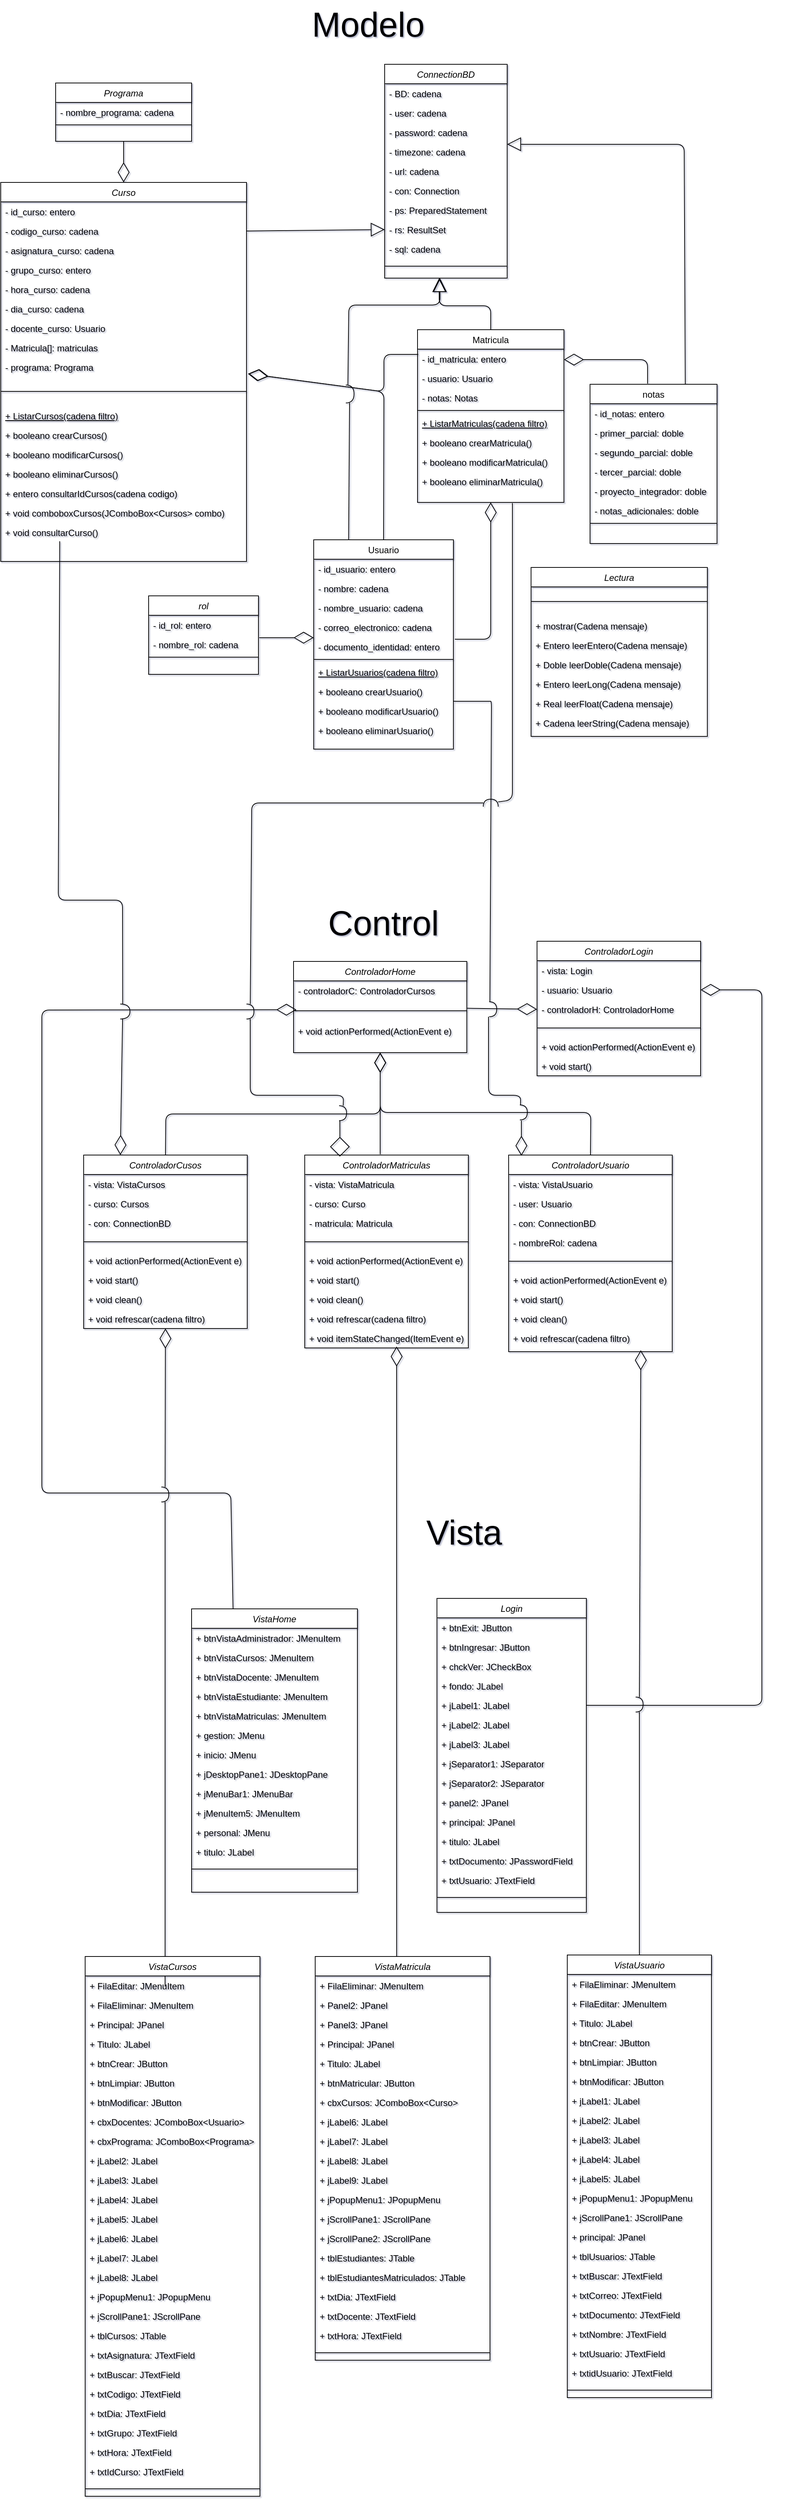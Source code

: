 <mxfile version="14.1.8" type="device"><diagram id="C5RBs43oDa-KdzZeNtuy" name="Page-1"><mxGraphModel dx="1679" dy="534" grid="0" gridSize="10" guides="1" tooltips="1" connect="1" arrows="1" fold="1" page="1" pageScale="1" pageWidth="827" pageHeight="1169" math="0" shadow="1"><root><mxCell id="WIyWlLk6GJQsqaUBKTNV-0"/><mxCell id="WIyWlLk6GJQsqaUBKTNV-1" parent="WIyWlLk6GJQsqaUBKTNV-0"/><mxCell id="-4n7F6-g6sj_ktNBOReR-62" value="" style="endArrow=diamondThin;endFill=0;endSize=24;html=1;entryX=1.009;entryY=0.846;entryDx=0;entryDy=0;entryPerimeter=0;" parent="WIyWlLk6GJQsqaUBKTNV-1" target="GAKuVh-rb-4u0H7aKSCq-53" edge="1"><mxGeometry width="160" relative="1" as="geometry"><mxPoint x="342" y="615" as="sourcePoint"/><mxPoint x="269" y="440" as="targetPoint"/><Array as="points"><mxPoint x="296" y="615"/><mxPoint x="296" y="665"/></Array></mxGeometry></mxCell><mxCell id="-4n7F6-g6sj_ktNBOReR-63" value="" style="endArrow=diamondThin;endFill=0;endSize=24;html=1;exitX=0.453;exitY=-0.004;exitDx=0;exitDy=0;exitPerimeter=0;entryX=0.996;entryY=0.269;entryDx=0;entryDy=0;entryPerimeter=0;" parent="WIyWlLk6GJQsqaUBKTNV-1" source="-4n7F6-g6sj_ktNBOReR-43" edge="1"><mxGeometry width="160" relative="1" as="geometry"><mxPoint x="647.96" y="524.51" as="sourcePoint"/><mxPoint x="537" y="622.004" as="targetPoint"/><Array as="points"><mxPoint x="648.96" y="622.01"/></Array></mxGeometry></mxCell><mxCell id="LZrGPvN1Rmv4Zh9UDZVE-0" value="" style="endArrow=diamondThin;endFill=0;endSize=24;html=1;entryX=0.5;entryY=0;entryDx=0;entryDy=0;exitX=0.5;exitY=1;exitDx=0;exitDy=0;" parent="WIyWlLk6GJQsqaUBKTNV-1" source="zkfFHV4jXpPFQw0GAbJ--0" target="GAKuVh-rb-4u0H7aKSCq-31" edge="1"><mxGeometry width="160" relative="1" as="geometry"><mxPoint x="213" y="147" as="sourcePoint"/><mxPoint x="109" y="147" as="targetPoint"/></mxGeometry></mxCell><mxCell id="LZrGPvN1Rmv4Zh9UDZVE-1" value="" style="endArrow=diamondThin;endFill=0;endSize=24;html=1;exitX=1.007;exitY=0.154;exitDx=0;exitDy=0;exitPerimeter=0;entryX=0;entryY=0.038;entryDx=0;entryDy=0;entryPerimeter=0;" parent="WIyWlLk6GJQsqaUBKTNV-1" source="-4n7F6-g6sj_ktNBOReR-40" target="-4n7F6-g6sj_ktNBOReR-28" edge="1"><mxGeometry width="160" relative="1" as="geometry"><mxPoint x="98.44" y="1367.002" as="sourcePoint"/><mxPoint x="17" y="1047" as="targetPoint"/></mxGeometry></mxCell><mxCell id="LZrGPvN1Rmv4Zh9UDZVE-2" value="" style="endArrow=diamondThin;endFill=0;endSize=24;html=1;exitX=0.5;exitY=0;exitDx=0;exitDy=0;entryX=1.006;entryY=0.846;entryDx=0;entryDy=0;entryPerimeter=0;" parent="WIyWlLk6GJQsqaUBKTNV-1" source="zkfFHV4jXpPFQw0GAbJ--6" target="GAKuVh-rb-4u0H7aKSCq-53" edge="1"><mxGeometry width="160" relative="1" as="geometry"><mxPoint x="471" y="632" as="sourcePoint"/><mxPoint x="104" y="656" as="targetPoint"/><Array as="points"><mxPoint x="296" y="665"/></Array></mxGeometry></mxCell><mxCell id="f6BlD8cQuY46k8K7EtK2-0" value="" style="endArrow=diamondThin;endFill=0;endSize=24;html=1;entryX=0.5;entryY=1;entryDx=0;entryDy=0;" parent="WIyWlLk6GJQsqaUBKTNV-1" target="zkfFHV4jXpPFQw0GAbJ--13" edge="1"><mxGeometry width="160" relative="1" as="geometry"><mxPoint x="391" y="996" as="sourcePoint"/><mxPoint x="176" y="1073" as="targetPoint"/><Array as="points"><mxPoint x="439" y="996"/></Array></mxGeometry></mxCell><mxCell id="GAKuVh-rb-4u0H7aKSCq-0" value="Modelo" style="text;html=1;strokeColor=none;fillColor=none;align=center;verticalAlign=middle;whiteSpace=wrap;rounded=0;fontSize=46;" parent="WIyWlLk6GJQsqaUBKTNV-1" vertex="1"><mxGeometry x="163" y="141" width="224" height="66" as="geometry"/></mxCell><mxCell id="zkfFHV4jXpPFQw0GAbJ--0" value="Programa" style="swimlane;fontStyle=2;align=center;verticalAlign=top;childLayout=stackLayout;horizontal=1;startSize=26;horizontalStack=0;resizeParent=1;resizeLast=0;collapsible=1;marginBottom=0;rounded=0;shadow=0;strokeWidth=1;" parent="WIyWlLk6GJQsqaUBKTNV-1" vertex="1"><mxGeometry x="-143.5" y="252" width="182" height="78" as="geometry"><mxRectangle x="230" y="140" width="160" height="26" as="alternateBounds"/></mxGeometry></mxCell><mxCell id="zkfFHV4jXpPFQw0GAbJ--2" value="- nombre_programa: cadena" style="text;align=left;verticalAlign=top;spacingLeft=4;spacingRight=4;overflow=hidden;rotatable=0;points=[[0,0.5],[1,0.5]];portConstraint=eastwest;rounded=0;shadow=0;html=0;" parent="zkfFHV4jXpPFQw0GAbJ--0" vertex="1"><mxGeometry y="26" width="182" height="26" as="geometry"/></mxCell><mxCell id="zkfFHV4jXpPFQw0GAbJ--4" value="" style="line;html=1;strokeWidth=1;align=left;verticalAlign=middle;spacingTop=-1;spacingLeft=3;spacingRight=3;rotatable=0;labelPosition=right;points=[];portConstraint=eastwest;" parent="zkfFHV4jXpPFQw0GAbJ--0" vertex="1"><mxGeometry y="52" width="182" height="8" as="geometry"/></mxCell><mxCell id="-4n7F6-g6sj_ktNBOReR-38" value="rol" style="swimlane;fontStyle=2;align=center;verticalAlign=top;childLayout=stackLayout;horizontal=1;startSize=26;horizontalStack=0;resizeParent=1;resizeLast=0;collapsible=1;marginBottom=0;rounded=0;shadow=0;strokeWidth=1;" parent="WIyWlLk6GJQsqaUBKTNV-1" vertex="1"><mxGeometry x="-19" y="938" width="147" height="105" as="geometry"><mxRectangle x="230" y="140" width="160" height="26" as="alternateBounds"/></mxGeometry></mxCell><mxCell id="-4n7F6-g6sj_ktNBOReR-39" value="- id_rol: entero" style="text;align=left;verticalAlign=top;spacingLeft=4;spacingRight=4;overflow=hidden;rotatable=0;points=[[0,0.5],[1,0.5]];portConstraint=eastwest;" parent="-4n7F6-g6sj_ktNBOReR-38" vertex="1"><mxGeometry y="26" width="147" height="26" as="geometry"/></mxCell><mxCell id="-4n7F6-g6sj_ktNBOReR-40" value="- nombre_rol: cadena" style="text;align=left;verticalAlign=top;spacingLeft=4;spacingRight=4;overflow=hidden;rotatable=0;points=[[0,0.5],[1,0.5]];portConstraint=eastwest;rounded=0;shadow=0;html=0;" parent="-4n7F6-g6sj_ktNBOReR-38" vertex="1"><mxGeometry y="52" width="147" height="26" as="geometry"/></mxCell><mxCell id="-4n7F6-g6sj_ktNBOReR-41" value="" style="line;html=1;strokeWidth=1;align=left;verticalAlign=middle;spacingTop=-1;spacingLeft=3;spacingRight=3;rotatable=0;labelPosition=right;points=[];portConstraint=eastwest;" parent="-4n7F6-g6sj_ktNBOReR-38" vertex="1"><mxGeometry y="78" width="147" height="8" as="geometry"/></mxCell><mxCell id="GAKuVh-rb-4u0H7aKSCq-1" value="Vista" style="text;html=1;strokeColor=none;fillColor=none;align=center;verticalAlign=middle;whiteSpace=wrap;rounded=0;fontSize=46;" parent="WIyWlLk6GJQsqaUBKTNV-1" vertex="1"><mxGeometry x="332" y="2171" width="143" height="40" as="geometry"/></mxCell><mxCell id="GAKuVh-rb-4u0H7aKSCq-2" value="Control" style="text;html=1;strokeColor=none;fillColor=none;align=center;verticalAlign=middle;whiteSpace=wrap;rounded=0;fontSize=46;" parent="WIyWlLk6GJQsqaUBKTNV-1" vertex="1"><mxGeometry x="224" y="1356" width="143" height="40" as="geometry"/></mxCell><mxCell id="GAKuVh-rb-4u0H7aKSCq-55" value="" style="endArrow=block;endSize=16;endFill=0;html=1;fontSize=46;entryX=0;entryY=0.5;entryDx=0;entryDy=0;exitX=1;exitY=0.5;exitDx=0;exitDy=0;" parent="WIyWlLk6GJQsqaUBKTNV-1" source="GAKuVh-rb-4u0H7aKSCq-33" target="GAKuVh-rb-4u0H7aKSCq-29" edge="1"><mxGeometry x="-1" y="-437" width="160" relative="1" as="geometry"><mxPoint x="382" y="390" as="sourcePoint"/><mxPoint x="542" y="390" as="targetPoint"/><mxPoint x="-303" y="-122" as="offset"/></mxGeometry></mxCell><mxCell id="zkfFHV4jXpPFQw0GAbJ--6" value="Usuario" style="swimlane;fontStyle=0;align=center;verticalAlign=top;childLayout=stackLayout;horizontal=1;startSize=26;horizontalStack=0;resizeParent=1;resizeLast=0;collapsible=1;marginBottom=0;rounded=0;shadow=0;strokeWidth=1;" parent="WIyWlLk6GJQsqaUBKTNV-1" vertex="1"><mxGeometry x="202" y="863" width="187" height="280" as="geometry"><mxRectangle x="130" y="380" width="160" height="26" as="alternateBounds"/></mxGeometry></mxCell><mxCell id="zkfFHV4jXpPFQw0GAbJ--7" value="- id_usuario: entero" style="text;align=left;verticalAlign=top;spacingLeft=4;spacingRight=4;overflow=hidden;rotatable=0;points=[[0,0.5],[1,0.5]];portConstraint=eastwest;" parent="zkfFHV4jXpPFQw0GAbJ--6" vertex="1"><mxGeometry y="26" width="187" height="26" as="geometry"/></mxCell><mxCell id="zkfFHV4jXpPFQw0GAbJ--8" value="- nombre: cadena" style="text;align=left;verticalAlign=top;spacingLeft=4;spacingRight=4;overflow=hidden;rotatable=0;points=[[0,0.5],[1,0.5]];portConstraint=eastwest;rounded=0;shadow=0;html=0;" parent="zkfFHV4jXpPFQw0GAbJ--6" vertex="1"><mxGeometry y="52" width="187" height="26" as="geometry"/></mxCell><mxCell id="-4n7F6-g6sj_ktNBOReR-27" value="- nombre_usuario: cadena" style="text;align=left;verticalAlign=top;spacingLeft=4;spacingRight=4;overflow=hidden;rotatable=0;points=[[0,0.5],[1,0.5]];portConstraint=eastwest;rounded=0;shadow=0;html=0;" parent="zkfFHV4jXpPFQw0GAbJ--6" vertex="1"><mxGeometry y="78" width="187" height="26" as="geometry"/></mxCell><mxCell id="-4n7F6-g6sj_ktNBOReR-29" value="- correo_electronico: cadena" style="text;align=left;verticalAlign=top;spacingLeft=4;spacingRight=4;overflow=hidden;rotatable=0;points=[[0,0.5],[1,0.5]];portConstraint=eastwest;rounded=0;shadow=0;html=0;" parent="zkfFHV4jXpPFQw0GAbJ--6" vertex="1"><mxGeometry y="104" width="187" height="26" as="geometry"/></mxCell><mxCell id="-4n7F6-g6sj_ktNBOReR-28" value="- documento_identidad: entero" style="text;align=left;verticalAlign=top;spacingLeft=4;spacingRight=4;overflow=hidden;rotatable=0;points=[[0,0.5],[1,0.5]];portConstraint=eastwest;rounded=0;shadow=0;html=0;" parent="zkfFHV4jXpPFQw0GAbJ--6" vertex="1"><mxGeometry y="130" width="187" height="26" as="geometry"/></mxCell><mxCell id="zkfFHV4jXpPFQw0GAbJ--9" value="" style="line;html=1;strokeWidth=1;align=left;verticalAlign=middle;spacingTop=-1;spacingLeft=3;spacingRight=3;rotatable=0;labelPosition=right;points=[];portConstraint=eastwest;" parent="zkfFHV4jXpPFQw0GAbJ--6" vertex="1"><mxGeometry y="156" width="187" height="8" as="geometry"/></mxCell><mxCell id="zkfFHV4jXpPFQw0GAbJ--10" value="+ ListarUsuarios(cadena filtro)" style="text;align=left;verticalAlign=top;spacingLeft=4;spacingRight=4;overflow=hidden;rotatable=0;points=[[0,0.5],[1,0.5]];portConstraint=eastwest;fontStyle=4" parent="zkfFHV4jXpPFQw0GAbJ--6" vertex="1"><mxGeometry y="164" width="187" height="26" as="geometry"/></mxCell><mxCell id="-4n7F6-g6sj_ktNBOReR-33" value="+ booleano crearUsuario()" style="text;align=left;verticalAlign=top;spacingLeft=4;spacingRight=4;overflow=hidden;rotatable=0;points=[[0,0.5],[1,0.5]];portConstraint=eastwest;" parent="zkfFHV4jXpPFQw0GAbJ--6" vertex="1"><mxGeometry y="190" width="187" height="26" as="geometry"/></mxCell><mxCell id="-4n7F6-g6sj_ktNBOReR-34" value="+ booleano modificarUsuario()" style="text;align=left;verticalAlign=top;spacingLeft=4;spacingRight=4;overflow=hidden;rotatable=0;points=[[0,0.5],[1,0.5]];portConstraint=eastwest;" parent="zkfFHV4jXpPFQw0GAbJ--6" vertex="1"><mxGeometry y="216" width="187" height="26" as="geometry"/></mxCell><mxCell id="zkfFHV4jXpPFQw0GAbJ--11" value="+ booleano eliminarUsuario()" style="text;align=left;verticalAlign=top;spacingLeft=4;spacingRight=4;overflow=hidden;rotatable=0;points=[[0,0.5],[1,0.5]];portConstraint=eastwest;" parent="zkfFHV4jXpPFQw0GAbJ--6" vertex="1"><mxGeometry y="242" width="187" height="26" as="geometry"/></mxCell><mxCell id="GAKuVh-rb-4u0H7aKSCq-14" value="ConnectionBD" style="swimlane;fontStyle=2;align=center;verticalAlign=top;childLayout=stackLayout;horizontal=1;startSize=26;horizontalStack=0;resizeParent=1;resizeLast=0;collapsible=1;marginBottom=0;rounded=0;shadow=0;strokeWidth=1;" parent="WIyWlLk6GJQsqaUBKTNV-1" vertex="1"><mxGeometry x="297" y="227" width="164" height="286" as="geometry"><mxRectangle x="230" y="140" width="160" height="26" as="alternateBounds"/></mxGeometry></mxCell><mxCell id="GAKuVh-rb-4u0H7aKSCq-22" value="- BD: cadena" style="text;align=left;verticalAlign=top;spacingLeft=4;spacingRight=4;overflow=hidden;rotatable=0;points=[[0,0.5],[1,0.5]];portConstraint=eastwest;" parent="GAKuVh-rb-4u0H7aKSCq-14" vertex="1"><mxGeometry y="26" width="164" height="26" as="geometry"/></mxCell><mxCell id="GAKuVh-rb-4u0H7aKSCq-23" value="- user: cadena" style="text;align=left;verticalAlign=top;spacingLeft=4;spacingRight=4;overflow=hidden;rotatable=0;points=[[0,0.5],[1,0.5]];portConstraint=eastwest;" parent="GAKuVh-rb-4u0H7aKSCq-14" vertex="1"><mxGeometry y="52" width="164" height="26" as="geometry"/></mxCell><mxCell id="GAKuVh-rb-4u0H7aKSCq-24" value="- password: cadena" style="text;align=left;verticalAlign=top;spacingLeft=4;spacingRight=4;overflow=hidden;rotatable=0;points=[[0,0.5],[1,0.5]];portConstraint=eastwest;" parent="GAKuVh-rb-4u0H7aKSCq-14" vertex="1"><mxGeometry y="78" width="164" height="26" as="geometry"/></mxCell><mxCell id="GAKuVh-rb-4u0H7aKSCq-25" value="- timezone: cadena" style="text;align=left;verticalAlign=top;spacingLeft=4;spacingRight=4;overflow=hidden;rotatable=0;points=[[0,0.5],[1,0.5]];portConstraint=eastwest;" parent="GAKuVh-rb-4u0H7aKSCq-14" vertex="1"><mxGeometry y="104" width="164" height="26" as="geometry"/></mxCell><mxCell id="GAKuVh-rb-4u0H7aKSCq-26" value="- url: cadena" style="text;align=left;verticalAlign=top;spacingLeft=4;spacingRight=4;overflow=hidden;rotatable=0;points=[[0,0.5],[1,0.5]];portConstraint=eastwest;" parent="GAKuVh-rb-4u0H7aKSCq-14" vertex="1"><mxGeometry y="130" width="164" height="26" as="geometry"/></mxCell><mxCell id="GAKuVh-rb-4u0H7aKSCq-27" value="- con: Connection" style="text;align=left;verticalAlign=top;spacingLeft=4;spacingRight=4;overflow=hidden;rotatable=0;points=[[0,0.5],[1,0.5]];portConstraint=eastwest;" parent="GAKuVh-rb-4u0H7aKSCq-14" vertex="1"><mxGeometry y="156" width="164" height="26" as="geometry"/></mxCell><mxCell id="GAKuVh-rb-4u0H7aKSCq-28" value="- ps: PreparedStatement" style="text;align=left;verticalAlign=top;spacingLeft=4;spacingRight=4;overflow=hidden;rotatable=0;points=[[0,0.5],[1,0.5]];portConstraint=eastwest;" parent="GAKuVh-rb-4u0H7aKSCq-14" vertex="1"><mxGeometry y="182" width="164" height="26" as="geometry"/></mxCell><mxCell id="GAKuVh-rb-4u0H7aKSCq-29" value="- rs: ResultSet" style="text;align=left;verticalAlign=top;spacingLeft=4;spacingRight=4;overflow=hidden;rotatable=0;points=[[0,0.5],[1,0.5]];portConstraint=eastwest;" parent="GAKuVh-rb-4u0H7aKSCq-14" vertex="1"><mxGeometry y="208" width="164" height="26" as="geometry"/></mxCell><mxCell id="GAKuVh-rb-4u0H7aKSCq-30" value="- sql: cadena" style="text;align=left;verticalAlign=top;spacingLeft=4;spacingRight=4;overflow=hidden;rotatable=0;points=[[0,0.5],[1,0.5]];portConstraint=eastwest;" parent="GAKuVh-rb-4u0H7aKSCq-14" vertex="1"><mxGeometry y="234" width="164" height="26" as="geometry"/></mxCell><mxCell id="GAKuVh-rb-4u0H7aKSCq-15" value="" style="line;html=1;strokeWidth=1;align=left;verticalAlign=middle;spacingTop=-1;spacingLeft=3;spacingRight=3;rotatable=0;labelPosition=right;points=[];portConstraint=eastwest;" parent="GAKuVh-rb-4u0H7aKSCq-14" vertex="1"><mxGeometry y="260" width="164" height="20" as="geometry"/></mxCell><mxCell id="zkfFHV4jXpPFQw0GAbJ--13" value="Matricula" style="swimlane;fontStyle=0;align=center;verticalAlign=top;childLayout=stackLayout;horizontal=1;startSize=26;horizontalStack=0;resizeParent=1;resizeLast=0;collapsible=1;marginBottom=0;rounded=0;shadow=0;strokeWidth=1;" parent="WIyWlLk6GJQsqaUBKTNV-1" vertex="1"><mxGeometry x="341" y="582" width="196" height="231" as="geometry"><mxRectangle x="340" y="380" width="170" height="26" as="alternateBounds"/></mxGeometry></mxCell><mxCell id="zkfFHV4jXpPFQw0GAbJ--14" value="- id_matricula: entero" style="text;align=left;verticalAlign=top;spacingLeft=4;spacingRight=4;overflow=hidden;rotatable=0;points=[[0,0.5],[1,0.5]];portConstraint=eastwest;" parent="zkfFHV4jXpPFQw0GAbJ--13" vertex="1"><mxGeometry y="26" width="196" height="26" as="geometry"/></mxCell><mxCell id="GAKuVh-rb-4u0H7aKSCq-49" value="- usuario: Usuario" style="text;align=left;verticalAlign=top;spacingLeft=4;spacingRight=4;overflow=hidden;rotatable=0;points=[[0,0.5],[1,0.5]];portConstraint=eastwest;" parent="zkfFHV4jXpPFQw0GAbJ--13" vertex="1"><mxGeometry y="52" width="196" height="26" as="geometry"/></mxCell><mxCell id="GAKuVh-rb-4u0H7aKSCq-51" value="- notas: Notas" style="text;align=left;verticalAlign=top;spacingLeft=4;spacingRight=4;overflow=hidden;rotatable=0;points=[[0,0.5],[1,0.5]];portConstraint=eastwest;" parent="zkfFHV4jXpPFQw0GAbJ--13" vertex="1"><mxGeometry y="78" width="196" height="26" as="geometry"/></mxCell><mxCell id="zkfFHV4jXpPFQw0GAbJ--15" value="" style="line;html=1;strokeWidth=1;align=left;verticalAlign=middle;spacingTop=-1;spacingLeft=3;spacingRight=3;rotatable=0;labelPosition=right;points=[];portConstraint=eastwest;" parent="zkfFHV4jXpPFQw0GAbJ--13" vertex="1"><mxGeometry y="104" width="196" height="8" as="geometry"/></mxCell><mxCell id="-4n7F6-g6sj_ktNBOReR-67" value="+ ListarMatriculas(cadena filtro)" style="text;align=left;verticalAlign=top;spacingLeft=4;spacingRight=4;overflow=hidden;rotatable=0;points=[[0,0.5],[1,0.5]];portConstraint=eastwest;fontStyle=4" parent="zkfFHV4jXpPFQw0GAbJ--13" vertex="1"><mxGeometry y="112" width="196" height="26" as="geometry"/></mxCell><mxCell id="-4n7F6-g6sj_ktNBOReR-68" value="+ booleano crearMatricula()" style="text;align=left;verticalAlign=top;spacingLeft=4;spacingRight=4;overflow=hidden;rotatable=0;points=[[0,0.5],[1,0.5]];portConstraint=eastwest;" parent="zkfFHV4jXpPFQw0GAbJ--13" vertex="1"><mxGeometry y="138" width="196" height="26" as="geometry"/></mxCell><mxCell id="-4n7F6-g6sj_ktNBOReR-69" value="+ booleano modificarMatricula()" style="text;align=left;verticalAlign=top;spacingLeft=4;spacingRight=4;overflow=hidden;rotatable=0;points=[[0,0.5],[1,0.5]];portConstraint=eastwest;" parent="zkfFHV4jXpPFQw0GAbJ--13" vertex="1"><mxGeometry y="164" width="196" height="26" as="geometry"/></mxCell><mxCell id="-4n7F6-g6sj_ktNBOReR-70" value="+ booleano eliminarMatricula()" style="text;align=left;verticalAlign=top;spacingLeft=4;spacingRight=4;overflow=hidden;rotatable=0;points=[[0,0.5],[1,0.5]];portConstraint=eastwest;" parent="zkfFHV4jXpPFQw0GAbJ--13" vertex="1"><mxGeometry y="190" width="196" height="26" as="geometry"/></mxCell><mxCell id="GAKuVh-rb-4u0H7aKSCq-31" value="Curso" style="swimlane;fontStyle=2;align=center;verticalAlign=top;childLayout=stackLayout;horizontal=1;startSize=26;horizontalStack=0;resizeParent=1;resizeLast=0;collapsible=1;marginBottom=0;rounded=0;shadow=0;strokeWidth=1;" parent="WIyWlLk6GJQsqaUBKTNV-1" vertex="1"><mxGeometry x="-217" y="385" width="329" height="507" as="geometry"><mxRectangle x="230" y="140" width="160" height="26" as="alternateBounds"/></mxGeometry></mxCell><mxCell id="GAKuVh-rb-4u0H7aKSCq-32" value="- id_curso: entero" style="text;align=left;verticalAlign=top;spacingLeft=4;spacingRight=4;overflow=hidden;rotatable=0;points=[[0,0.5],[1,0.5]];portConstraint=eastwest;" parent="GAKuVh-rb-4u0H7aKSCq-31" vertex="1"><mxGeometry y="26" width="329" height="26" as="geometry"/></mxCell><mxCell id="GAKuVh-rb-4u0H7aKSCq-33" value="- codigo_curso: cadena" style="text;align=left;verticalAlign=top;spacingLeft=4;spacingRight=4;overflow=hidden;rotatable=0;points=[[0,0.5],[1,0.5]];portConstraint=eastwest;" parent="GAKuVh-rb-4u0H7aKSCq-31" vertex="1"><mxGeometry y="52" width="329" height="26" as="geometry"/></mxCell><mxCell id="GAKuVh-rb-4u0H7aKSCq-34" value="- asignatura_curso: cadena" style="text;align=left;verticalAlign=top;spacingLeft=4;spacingRight=4;overflow=hidden;rotatable=0;points=[[0,0.5],[1,0.5]];portConstraint=eastwest;" parent="GAKuVh-rb-4u0H7aKSCq-31" vertex="1"><mxGeometry y="78" width="329" height="26" as="geometry"/></mxCell><mxCell id="GAKuVh-rb-4u0H7aKSCq-35" value="- grupo_curso: entero" style="text;align=left;verticalAlign=top;spacingLeft=4;spacingRight=4;overflow=hidden;rotatable=0;points=[[0,0.5],[1,0.5]];portConstraint=eastwest;" parent="GAKuVh-rb-4u0H7aKSCq-31" vertex="1"><mxGeometry y="104" width="329" height="26" as="geometry"/></mxCell><mxCell id="GAKuVh-rb-4u0H7aKSCq-36" value="- hora_curso: cadena" style="text;align=left;verticalAlign=top;spacingLeft=4;spacingRight=4;overflow=hidden;rotatable=0;points=[[0,0.5],[1,0.5]];portConstraint=eastwest;" parent="GAKuVh-rb-4u0H7aKSCq-31" vertex="1"><mxGeometry y="130" width="329" height="26" as="geometry"/></mxCell><mxCell id="GAKuVh-rb-4u0H7aKSCq-37" value="- dia_curso: cadena" style="text;align=left;verticalAlign=top;spacingLeft=4;spacingRight=4;overflow=hidden;rotatable=0;points=[[0,0.5],[1,0.5]];portConstraint=eastwest;" parent="GAKuVh-rb-4u0H7aKSCq-31" vertex="1"><mxGeometry y="156" width="329" height="26" as="geometry"/></mxCell><mxCell id="GAKuVh-rb-4u0H7aKSCq-38" value="- docente_curso: Usuario" style="text;align=left;verticalAlign=top;spacingLeft=4;spacingRight=4;overflow=hidden;rotatable=0;points=[[0,0.5],[1,0.5]];portConstraint=eastwest;" parent="GAKuVh-rb-4u0H7aKSCq-31" vertex="1"><mxGeometry y="182" width="329" height="26" as="geometry"/></mxCell><mxCell id="GAKuVh-rb-4u0H7aKSCq-54" value="- Matricula[]: matriculas" style="text;align=left;verticalAlign=top;spacingLeft=4;spacingRight=4;overflow=hidden;rotatable=0;points=[[0,0.5],[1,0.5]];portConstraint=eastwest;rounded=0;shadow=0;html=0;" parent="GAKuVh-rb-4u0H7aKSCq-31" vertex="1"><mxGeometry y="208" width="329" height="26" as="geometry"/></mxCell><mxCell id="GAKuVh-rb-4u0H7aKSCq-53" value="- programa: Programa" style="text;align=left;verticalAlign=top;spacingLeft=4;spacingRight=4;overflow=hidden;rotatable=0;points=[[0,0.5],[1,0.5]];portConstraint=eastwest;rounded=0;shadow=0;html=0;" parent="GAKuVh-rb-4u0H7aKSCq-31" vertex="1"><mxGeometry y="234" width="329" height="26" as="geometry"/></mxCell><mxCell id="GAKuVh-rb-4u0H7aKSCq-41" value="" style="line;html=1;strokeWidth=1;align=left;verticalAlign=middle;spacingTop=-1;spacingLeft=3;spacingRight=3;rotatable=0;labelPosition=right;points=[];portConstraint=eastwest;" parent="GAKuVh-rb-4u0H7aKSCq-31" vertex="1"><mxGeometry y="260" width="329" height="39" as="geometry"/></mxCell><mxCell id="GAKuVh-rb-4u0H7aKSCq-42" value="+ ListarCursos(cadena filtro)" style="text;align=left;verticalAlign=top;spacingLeft=4;spacingRight=4;overflow=hidden;rotatable=0;points=[[0,0.5],[1,0.5]];portConstraint=eastwest;fontStyle=4" parent="GAKuVh-rb-4u0H7aKSCq-31" vertex="1"><mxGeometry y="299" width="329" height="26" as="geometry"/></mxCell><mxCell id="GAKuVh-rb-4u0H7aKSCq-43" value="+ booleano crearCursos()" style="text;align=left;verticalAlign=top;spacingLeft=4;spacingRight=4;overflow=hidden;rotatable=0;points=[[0,0.5],[1,0.5]];portConstraint=eastwest;" parent="GAKuVh-rb-4u0H7aKSCq-31" vertex="1"><mxGeometry y="325" width="329" height="26" as="geometry"/></mxCell><mxCell id="GAKuVh-rb-4u0H7aKSCq-45" value="+ booleano modificarCursos()" style="text;align=left;verticalAlign=top;spacingLeft=4;spacingRight=4;overflow=hidden;rotatable=0;points=[[0,0.5],[1,0.5]];portConstraint=eastwest;" parent="GAKuVh-rb-4u0H7aKSCq-31" vertex="1"><mxGeometry y="351" width="329" height="26" as="geometry"/></mxCell><mxCell id="GAKuVh-rb-4u0H7aKSCq-44" value="+ booleano eliminarCursos()" style="text;align=left;verticalAlign=top;spacingLeft=4;spacingRight=4;overflow=hidden;rotatable=0;points=[[0,0.5],[1,0.5]];portConstraint=eastwest;" parent="GAKuVh-rb-4u0H7aKSCq-31" vertex="1"><mxGeometry y="377" width="329" height="26" as="geometry"/></mxCell><mxCell id="GAKuVh-rb-4u0H7aKSCq-46" value="+ entero consultarIdCursos(cadena codigo)" style="text;align=left;verticalAlign=top;spacingLeft=4;spacingRight=4;overflow=hidden;rotatable=0;points=[[0,0.5],[1,0.5]];portConstraint=eastwest;" parent="GAKuVh-rb-4u0H7aKSCq-31" vertex="1"><mxGeometry y="403" width="329" height="26" as="geometry"/></mxCell><mxCell id="GAKuVh-rb-4u0H7aKSCq-47" value="+ void comboboxCursos(JComboBox&lt;Cursos&gt; combo)" style="text;align=left;verticalAlign=top;spacingLeft=4;spacingRight=4;overflow=hidden;rotatable=0;points=[[0,0.5],[1,0.5]];portConstraint=eastwest;" parent="GAKuVh-rb-4u0H7aKSCq-31" vertex="1"><mxGeometry y="429" width="329" height="26" as="geometry"/></mxCell><mxCell id="GAKuVh-rb-4u0H7aKSCq-48" value="+ void consultarCurso()" style="text;align=left;verticalAlign=top;spacingLeft=4;spacingRight=4;overflow=hidden;rotatable=0;points=[[0,0.5],[1,0.5]];portConstraint=eastwest;" parent="GAKuVh-rb-4u0H7aKSCq-31" vertex="1"><mxGeometry y="455" width="329" height="26" as="geometry"/></mxCell><mxCell id="GAKuVh-rb-4u0H7aKSCq-56" value="" style="endArrow=block;endSize=16;endFill=0;html=1;fontSize=46;exitX=0.5;exitY=0;exitDx=0;exitDy=0;" parent="WIyWlLk6GJQsqaUBKTNV-1" source="zkfFHV4jXpPFQw0GAbJ--13" edge="1"><mxGeometry x="-1" y="-437" width="160" relative="1" as="geometry"><mxPoint x="535" y="503" as="sourcePoint"/><mxPoint x="370" y="513" as="targetPoint"/><mxPoint x="-303" y="-122" as="offset"/><Array as="points"><mxPoint x="439" y="550"/><mxPoint x="370" y="550"/></Array></mxGeometry></mxCell><mxCell id="GAKuVh-rb-4u0H7aKSCq-57" value="" style="endArrow=block;endSize=16;endFill=0;html=1;fontSize=46;exitX=0.25;exitY=0;exitDx=0;exitDy=0;" parent="WIyWlLk6GJQsqaUBKTNV-1" source="GAKuVh-rb-4u0H7aKSCq-58" edge="1"><mxGeometry x="-1" y="-437" width="160" relative="1" as="geometry"><mxPoint x="605.96" y="611" as="sourcePoint"/><mxPoint x="371" y="513" as="targetPoint"/><mxPoint x="-303" y="-122" as="offset"/><Array as="points"><mxPoint x="249" y="549"/><mxPoint x="371" y="549"/></Array></mxGeometry></mxCell><mxCell id="GAKuVh-rb-4u0H7aKSCq-58" value="" style="shape=requiredInterface;html=1;verticalLabelPosition=bottom;fontSize=46;" parent="WIyWlLk6GJQsqaUBKTNV-1" vertex="1"><mxGeometry x="245" y="656" width="11" height="24" as="geometry"/></mxCell><mxCell id="GAKuVh-rb-4u0H7aKSCq-59" value="" style="endArrow=none;endSize=16;endFill=0;html=1;fontSize=46;exitX=0.25;exitY=0;exitDx=0;exitDy=0;" parent="WIyWlLk6GJQsqaUBKTNV-1" source="zkfFHV4jXpPFQw0GAbJ--6" edge="1"><mxGeometry x="-1" y="-437" width="160" relative="1" as="geometry"><mxPoint x="248.75" y="863" as="sourcePoint"/><mxPoint x="250" y="680" as="targetPoint"/><mxPoint x="-303" y="-122" as="offset"/><Array as="points"/></mxGeometry></mxCell><mxCell id="GAKuVh-rb-4u0H7aKSCq-61" value="" style="endArrow=block;endSize=16;endFill=0;html=1;fontSize=46;exitX=0.75;exitY=0;exitDx=0;exitDy=0;entryX=1;entryY=0.115;entryDx=0;entryDy=0;entryPerimeter=0;" parent="WIyWlLk6GJQsqaUBKTNV-1" source="-4n7F6-g6sj_ktNBOReR-43" target="GAKuVh-rb-4u0H7aKSCq-25" edge="1"><mxGeometry x="-1" y="-437" width="160" relative="1" as="geometry"><mxPoint x="593" y="498" as="sourcePoint"/><mxPoint x="676" y="410" as="targetPoint"/><mxPoint x="-303" y="-122" as="offset"/><Array as="points"><mxPoint x="698" y="334"/></Array></mxGeometry></mxCell><mxCell id="-4n7F6-g6sj_ktNBOReR-43" value="notas" style="swimlane;fontStyle=0;align=center;verticalAlign=top;childLayout=stackLayout;horizontal=1;startSize=26;horizontalStack=0;resizeParent=1;resizeLast=0;collapsible=1;marginBottom=0;rounded=0;shadow=0;strokeWidth=1;" parent="WIyWlLk6GJQsqaUBKTNV-1" vertex="1"><mxGeometry x="571.96" y="655.01" width="170" height="213" as="geometry"><mxRectangle x="550" y="140" width="160" height="26" as="alternateBounds"/></mxGeometry></mxCell><mxCell id="-4n7F6-g6sj_ktNBOReR-44" value="- id_notas: entero" style="text;align=left;verticalAlign=top;spacingLeft=4;spacingRight=4;overflow=hidden;rotatable=0;points=[[0,0.5],[1,0.5]];portConstraint=eastwest;" parent="-4n7F6-g6sj_ktNBOReR-43" vertex="1"><mxGeometry y="26" width="170" height="26" as="geometry"/></mxCell><mxCell id="-4n7F6-g6sj_ktNBOReR-45" value="- primer_parcial: doble" style="text;align=left;verticalAlign=top;spacingLeft=4;spacingRight=4;overflow=hidden;rotatable=0;points=[[0,0.5],[1,0.5]];portConstraint=eastwest;rounded=0;shadow=0;html=0;" parent="-4n7F6-g6sj_ktNBOReR-43" vertex="1"><mxGeometry y="52" width="170" height="26" as="geometry"/></mxCell><mxCell id="-4n7F6-g6sj_ktNBOReR-60" value="- segundo_parcial: doble" style="text;align=left;verticalAlign=top;spacingLeft=4;spacingRight=4;overflow=hidden;rotatable=0;points=[[0,0.5],[1,0.5]];portConstraint=eastwest;rounded=0;shadow=0;html=0;" parent="-4n7F6-g6sj_ktNBOReR-43" vertex="1"><mxGeometry y="78" width="170" height="26" as="geometry"/></mxCell><mxCell id="-4n7F6-g6sj_ktNBOReR-59" value="- tercer_parcial: doble" style="text;align=left;verticalAlign=top;spacingLeft=4;spacingRight=4;overflow=hidden;rotatable=0;points=[[0,0.5],[1,0.5]];portConstraint=eastwest;rounded=0;shadow=0;html=0;" parent="-4n7F6-g6sj_ktNBOReR-43" vertex="1"><mxGeometry y="104" width="170" height="26" as="geometry"/></mxCell><mxCell id="-4n7F6-g6sj_ktNBOReR-46" value="- proyecto_integrador: doble" style="text;align=left;verticalAlign=top;spacingLeft=4;spacingRight=4;overflow=hidden;rotatable=0;points=[[0,0.5],[1,0.5]];portConstraint=eastwest;rounded=0;shadow=0;html=0;" parent="-4n7F6-g6sj_ktNBOReR-43" vertex="1"><mxGeometry y="130" width="170" height="26" as="geometry"/></mxCell><mxCell id="-4n7F6-g6sj_ktNBOReR-47" value="- notas_adicionales: doble" style="text;align=left;verticalAlign=top;spacingLeft=4;spacingRight=4;overflow=hidden;rotatable=0;points=[[0,0.5],[1,0.5]];portConstraint=eastwest;rounded=0;shadow=0;html=0;" parent="-4n7F6-g6sj_ktNBOReR-43" vertex="1"><mxGeometry y="156" width="170" height="26" as="geometry"/></mxCell><mxCell id="-4n7F6-g6sj_ktNBOReR-53" value="" style="line;html=1;strokeWidth=1;align=left;verticalAlign=middle;spacingTop=-1;spacingLeft=3;spacingRight=3;rotatable=0;labelPosition=right;points=[];portConstraint=eastwest;" parent="-4n7F6-g6sj_ktNBOReR-43" vertex="1"><mxGeometry y="182" width="170" height="8" as="geometry"/></mxCell><mxCell id="GAKuVh-rb-4u0H7aKSCq-3" value="Lectura" style="swimlane;fontStyle=2;align=center;verticalAlign=top;childLayout=stackLayout;horizontal=1;startSize=26;horizontalStack=0;resizeParent=1;resizeLast=0;collapsible=1;marginBottom=0;rounded=0;shadow=0;strokeWidth=1;" parent="WIyWlLk6GJQsqaUBKTNV-1" vertex="1"><mxGeometry x="493" y="900" width="236" height="226" as="geometry"><mxRectangle x="230" y="140" width="160" height="26" as="alternateBounds"/></mxGeometry></mxCell><mxCell id="GAKuVh-rb-4u0H7aKSCq-5" value="" style="line;html=1;strokeWidth=1;align=left;verticalAlign=middle;spacingTop=-1;spacingLeft=3;spacingRight=3;rotatable=0;labelPosition=right;points=[];portConstraint=eastwest;" parent="GAKuVh-rb-4u0H7aKSCq-3" vertex="1"><mxGeometry y="26" width="236" height="39" as="geometry"/></mxCell><mxCell id="GAKuVh-rb-4u0H7aKSCq-6" value="+ mostrar(Cadena mensaje)" style="text;align=left;verticalAlign=top;spacingLeft=4;spacingRight=4;overflow=hidden;rotatable=0;points=[[0,0.5],[1,0.5]];portConstraint=eastwest;rounded=0;shadow=0;html=0;" parent="GAKuVh-rb-4u0H7aKSCq-3" vertex="1"><mxGeometry y="65" width="236" height="26" as="geometry"/></mxCell><mxCell id="GAKuVh-rb-4u0H7aKSCq-7" value="+ Entero leerEntero(Cadena mensaje)" style="text;align=left;verticalAlign=top;spacingLeft=4;spacingRight=4;overflow=hidden;rotatable=0;points=[[0,0.5],[1,0.5]];portConstraint=eastwest;rounded=0;shadow=0;html=0;" parent="GAKuVh-rb-4u0H7aKSCq-3" vertex="1"><mxGeometry y="91" width="236" height="26" as="geometry"/></mxCell><mxCell id="GAKuVh-rb-4u0H7aKSCq-8" value="+ Doble leerDoble(Cadena mensaje)" style="text;align=left;verticalAlign=top;spacingLeft=4;spacingRight=4;overflow=hidden;rotatable=0;points=[[0,0.5],[1,0.5]];portConstraint=eastwest;rounded=0;shadow=0;html=0;" parent="GAKuVh-rb-4u0H7aKSCq-3" vertex="1"><mxGeometry y="117" width="236" height="26" as="geometry"/></mxCell><mxCell id="GAKuVh-rb-4u0H7aKSCq-9" value="+ Entero leerLong(Cadena mensaje)" style="text;align=left;verticalAlign=top;spacingLeft=4;spacingRight=4;overflow=hidden;rotatable=0;points=[[0,0.5],[1,0.5]];portConstraint=eastwest;rounded=0;shadow=0;html=0;" parent="GAKuVh-rb-4u0H7aKSCq-3" vertex="1"><mxGeometry y="143" width="236" height="26" as="geometry"/></mxCell><mxCell id="GAKuVh-rb-4u0H7aKSCq-11" value="+ Real leerFloat(Cadena mensaje)" style="text;align=left;verticalAlign=top;spacingLeft=4;spacingRight=4;overflow=hidden;rotatable=0;points=[[0,0.5],[1,0.5]];portConstraint=eastwest;rounded=0;shadow=0;html=0;" parent="GAKuVh-rb-4u0H7aKSCq-3" vertex="1"><mxGeometry y="169" width="236" height="26" as="geometry"/></mxCell><mxCell id="GAKuVh-rb-4u0H7aKSCq-10" value="+ Cadena leerString(Cadena mensaje)" style="text;align=left;verticalAlign=top;spacingLeft=4;spacingRight=4;overflow=hidden;rotatable=0;points=[[0,0.5],[1,0.5]];portConstraint=eastwest;rounded=0;shadow=0;html=0;" parent="GAKuVh-rb-4u0H7aKSCq-3" vertex="1"><mxGeometry y="195" width="236" height="26" as="geometry"/></mxCell><mxCell id="GAKuVh-rb-4u0H7aKSCq-124" value="" style="endArrow=diamondThin;endFill=0;endSize=24;html=1;exitX=0.5;exitY=0;exitDx=0;exitDy=0;entryX=0.5;entryY=1;entryDx=0;entryDy=0;" parent="WIyWlLk6GJQsqaUBKTNV-1" source="GAKuVh-rb-4u0H7aKSCq-62" target="GAKuVh-rb-4u0H7aKSCq-76" edge="1"><mxGeometry width="160" relative="1" as="geometry"><mxPoint x="204.97" y="1670.168" as="sourcePoint"/><mxPoint x="93" y="1638.014" as="targetPoint"/><Array as="points"><mxPoint x="4" y="1631.01"/><mxPoint x="291" y="1631.01"/></Array></mxGeometry></mxCell><mxCell id="GAKuVh-rb-4u0H7aKSCq-126" value="" style="endArrow=diamondThin;endFill=0;endSize=24;html=1;entryX=0;entryY=0.5;entryDx=0;entryDy=0;" parent="WIyWlLk6GJQsqaUBKTNV-1" source="GAKuVh-rb-4u0H7aKSCq-76" target="GAKuVh-rb-4u0H7aKSCq-127" edge="1"><mxGeometry width="160" relative="1" as="geometry"><mxPoint x="268" y="1335.01" as="sourcePoint"/><mxPoint x="268" y="1415.01" as="targetPoint"/></mxGeometry></mxCell><mxCell id="GAKuVh-rb-4u0H7aKSCq-128" value="" style="endArrow=diamondThin;endFill=0;endSize=24;html=1;exitX=0.5;exitY=0;exitDx=0;exitDy=0;entryX=0.5;entryY=1;entryDx=0;entryDy=0;" parent="WIyWlLk6GJQsqaUBKTNV-1" source="GAKuVh-rb-4u0H7aKSCq-105" target="GAKuVh-rb-4u0H7aKSCq-76" edge="1"><mxGeometry width="160" relative="1" as="geometry"><mxPoint x="50.5" y="1683.01" as="sourcePoint"/><mxPoint x="254" y="1575.01" as="targetPoint"/><Array as="points"><mxPoint x="573" y="1629.01"/><mxPoint x="291" y="1629.01"/></Array></mxGeometry></mxCell><mxCell id="GAKuVh-rb-4u0H7aKSCq-129" value="" style="endArrow=diamondThin;endFill=0;endSize=24;html=1;entryX=0.5;entryY=1;entryDx=0;entryDy=0;exitX=0.461;exitY=-0.004;exitDx=0;exitDy=0;exitPerimeter=0;" parent="WIyWlLk6GJQsqaUBKTNV-1" source="GAKuVh-rb-4u0H7aKSCq-95" target="GAKuVh-rb-4u0H7aKSCq-76" edge="1"><mxGeometry width="160" relative="1" as="geometry"><mxPoint x="291" y="1668.01" as="sourcePoint"/><mxPoint x="257.75" y="1367.01" as="targetPoint"/></mxGeometry></mxCell><mxCell id="GAKuVh-rb-4u0H7aKSCq-86" value="ControladorLogin" style="swimlane;fontStyle=2;align=center;verticalAlign=top;childLayout=stackLayout;horizontal=1;startSize=26;horizontalStack=0;resizeParent=1;resizeLast=0;collapsible=1;marginBottom=0;rounded=0;shadow=0;strokeWidth=1;" parent="WIyWlLk6GJQsqaUBKTNV-1" vertex="1"><mxGeometry x="501" y="1400.01" width="219" height="180" as="geometry"><mxRectangle x="230" y="140" width="160" height="26" as="alternateBounds"/></mxGeometry></mxCell><mxCell id="GAKuVh-rb-4u0H7aKSCq-87" value="- vista: Login" style="text;align=left;verticalAlign=top;spacingLeft=4;spacingRight=4;overflow=hidden;rotatable=0;points=[[0,0.5],[1,0.5]];portConstraint=eastwest;rounded=0;shadow=0;html=0;" parent="GAKuVh-rb-4u0H7aKSCq-86" vertex="1"><mxGeometry y="26" width="219" height="26" as="geometry"/></mxCell><mxCell id="GAKuVh-rb-4u0H7aKSCq-89" value="- usuario: Usuario" style="text;align=left;verticalAlign=top;spacingLeft=4;spacingRight=4;overflow=hidden;rotatable=0;points=[[0,0.5],[1,0.5]];portConstraint=eastwest;rounded=0;shadow=0;html=0;" parent="GAKuVh-rb-4u0H7aKSCq-86" vertex="1"><mxGeometry y="52" width="219" height="26" as="geometry"/></mxCell><mxCell id="GAKuVh-rb-4u0H7aKSCq-127" value="- controladorH: ControladorHome" style="text;align=left;verticalAlign=top;spacingLeft=4;spacingRight=4;overflow=hidden;rotatable=0;points=[[0,0.5],[1,0.5]];portConstraint=eastwest;rounded=0;shadow=0;html=0;" parent="GAKuVh-rb-4u0H7aKSCq-86" vertex="1"><mxGeometry y="78" width="219" height="26" as="geometry"/></mxCell><mxCell id="GAKuVh-rb-4u0H7aKSCq-90" value="" style="line;html=1;strokeWidth=1;align=left;verticalAlign=middle;spacingTop=-1;spacingLeft=3;spacingRight=3;rotatable=0;labelPosition=right;points=[];portConstraint=eastwest;" parent="GAKuVh-rb-4u0H7aKSCq-86" vertex="1"><mxGeometry y="104" width="219" height="24" as="geometry"/></mxCell><mxCell id="GAKuVh-rb-4u0H7aKSCq-91" value="+ void actionPerformed(ActionEvent e)" style="text;align=left;verticalAlign=top;spacingLeft=4;spacingRight=4;overflow=hidden;rotatable=0;points=[[0,0.5],[1,0.5]];portConstraint=eastwest;rounded=0;shadow=0;html=0;" parent="GAKuVh-rb-4u0H7aKSCq-86" vertex="1"><mxGeometry y="128" width="219" height="26" as="geometry"/></mxCell><mxCell id="GAKuVh-rb-4u0H7aKSCq-92" value="+ void start()" style="text;align=left;verticalAlign=top;spacingLeft=4;spacingRight=4;overflow=hidden;rotatable=0;points=[[0,0.5],[1,0.5]];portConstraint=eastwest;rounded=0;shadow=0;html=0;" parent="GAKuVh-rb-4u0H7aKSCq-86" vertex="1"><mxGeometry y="154" width="219" height="26" as="geometry"/></mxCell><mxCell id="GAKuVh-rb-4u0H7aKSCq-76" value="ControladorHome" style="swimlane;fontStyle=2;align=center;verticalAlign=top;childLayout=stackLayout;horizontal=1;startSize=26;horizontalStack=0;resizeParent=1;resizeLast=0;collapsible=1;marginBottom=0;rounded=0;shadow=0;strokeWidth=1;" parent="WIyWlLk6GJQsqaUBKTNV-1" vertex="1"><mxGeometry x="175" y="1427" width="232" height="121.99" as="geometry"><mxRectangle x="230" y="140" width="160" height="26" as="alternateBounds"/></mxGeometry></mxCell><mxCell id="GAKuVh-rb-4u0H7aKSCq-125" value="- controladorC: ControladorCursos" style="text;align=left;verticalAlign=top;spacingLeft=4;spacingRight=4;overflow=hidden;rotatable=0;points=[[0,0.5],[1,0.5]];portConstraint=eastwest;rounded=0;shadow=0;html=0;" parent="GAKuVh-rb-4u0H7aKSCq-76" vertex="1"><mxGeometry y="26" width="232" height="26" as="geometry"/></mxCell><mxCell id="GAKuVh-rb-4u0H7aKSCq-80" value="" style="line;html=1;strokeWidth=1;align=left;verticalAlign=middle;spacingTop=-1;spacingLeft=3;spacingRight=3;rotatable=0;labelPosition=right;points=[];portConstraint=eastwest;" parent="GAKuVh-rb-4u0H7aKSCq-76" vertex="1"><mxGeometry y="52" width="232" height="28" as="geometry"/></mxCell><mxCell id="GAKuVh-rb-4u0H7aKSCq-85" value="+ void actionPerformed(ActionEvent e)" style="text;align=left;verticalAlign=top;spacingLeft=4;spacingRight=4;overflow=hidden;rotatable=0;points=[[0,0.5],[1,0.5]];portConstraint=eastwest;rounded=0;shadow=0;html=0;" parent="GAKuVh-rb-4u0H7aKSCq-76" vertex="1"><mxGeometry y="80" width="232" height="26" as="geometry"/></mxCell><mxCell id="GAKuVh-rb-4u0H7aKSCq-261" value="" style="endArrow=diamondThin;endFill=0;endSize=24;html=1;entryX=0.017;entryY=0.45;entryDx=0;entryDy=0;entryPerimeter=0;exitX=0.25;exitY=0;exitDx=0;exitDy=0;" parent="WIyWlLk6GJQsqaUBKTNV-1" source="GAKuVh-rb-4u0H7aKSCq-183" target="GAKuVh-rb-4u0H7aKSCq-80" edge="1"><mxGeometry width="160" relative="1" as="geometry"><mxPoint x="253" y="2289" as="sourcePoint"/><mxPoint x="-131" y="1894.0" as="targetPoint"/><Array as="points"><mxPoint x="91" y="2138"/><mxPoint x="-162" y="2138"/><mxPoint x="-162" y="1492"/></Array></mxGeometry></mxCell><mxCell id="GAKuVh-rb-4u0H7aKSCq-262" value="" style="endArrow=diamondThin;endFill=0;endSize=24;html=1;entryX=1;entryY=0.5;entryDx=0;entryDy=0;exitX=1;exitY=0.5;exitDx=0;exitDy=0;" parent="WIyWlLk6GJQsqaUBKTNV-1" source="GAKuVh-rb-4u0H7aKSCq-143" target="GAKuVh-rb-4u0H7aKSCq-89" edge="1"><mxGeometry width="160" relative="1" as="geometry"><mxPoint x="788" y="2444" as="sourcePoint"/><mxPoint x="814" y="1827.0" as="targetPoint"/><Array as="points"><mxPoint x="802" y="2422"/><mxPoint x="802" y="1465"/></Array></mxGeometry></mxCell><mxCell id="GAKuVh-rb-4u0H7aKSCq-130" value="Login" style="swimlane;fontStyle=2;align=center;verticalAlign=top;childLayout=stackLayout;horizontal=1;startSize=26;horizontalStack=0;resizeParent=1;resizeLast=0;collapsible=1;marginBottom=0;rounded=0;shadow=0;strokeWidth=1;" parent="WIyWlLk6GJQsqaUBKTNV-1" vertex="1"><mxGeometry x="367" y="2279" width="200" height="420" as="geometry"><mxRectangle x="230" y="140" width="160" height="26" as="alternateBounds"/></mxGeometry></mxCell><mxCell id="GAKuVh-rb-4u0H7aKSCq-135" value="+ btnExit: JButton" style="text;align=left;verticalAlign=top;spacingLeft=4;spacingRight=4;overflow=hidden;rotatable=0;points=[[0,0.5],[1,0.5]];portConstraint=eastwest;rounded=0;shadow=0;html=0;" parent="GAKuVh-rb-4u0H7aKSCq-130" vertex="1"><mxGeometry y="26" width="200" height="26" as="geometry"/></mxCell><mxCell id="GAKuVh-rb-4u0H7aKSCq-136" value="+ btnIngresar: JButton" style="text;align=left;verticalAlign=top;spacingLeft=4;spacingRight=4;overflow=hidden;rotatable=0;points=[[0,0.5],[1,0.5]];portConstraint=eastwest;rounded=0;shadow=0;html=0;" parent="GAKuVh-rb-4u0H7aKSCq-130" vertex="1"><mxGeometry y="52" width="200" height="26" as="geometry"/></mxCell><mxCell id="GAKuVh-rb-4u0H7aKSCq-141" value="+ chckVer: JCheckBox" style="text;align=left;verticalAlign=top;spacingLeft=4;spacingRight=4;overflow=hidden;rotatable=0;points=[[0,0.5],[1,0.5]];portConstraint=eastwest;rounded=0;shadow=0;html=0;" parent="GAKuVh-rb-4u0H7aKSCq-130" vertex="1"><mxGeometry y="78" width="200" height="26" as="geometry"/></mxCell><mxCell id="GAKuVh-rb-4u0H7aKSCq-142" value="+ fondo: JLabel" style="text;align=left;verticalAlign=top;spacingLeft=4;spacingRight=4;overflow=hidden;rotatable=0;points=[[0,0.5],[1,0.5]];portConstraint=eastwest;rounded=0;shadow=0;html=0;" parent="GAKuVh-rb-4u0H7aKSCq-130" vertex="1"><mxGeometry y="104" width="200" height="26" as="geometry"/></mxCell><mxCell id="GAKuVh-rb-4u0H7aKSCq-143" value="+ jLabel1: JLabel" style="text;align=left;verticalAlign=top;spacingLeft=4;spacingRight=4;overflow=hidden;rotatable=0;points=[[0,0.5],[1,0.5]];portConstraint=eastwest;rounded=0;shadow=0;html=0;" parent="GAKuVh-rb-4u0H7aKSCq-130" vertex="1"><mxGeometry y="130" width="200" height="26" as="geometry"/></mxCell><mxCell id="GAKuVh-rb-4u0H7aKSCq-144" value="+ jLabel2: JLabel" style="text;align=left;verticalAlign=top;spacingLeft=4;spacingRight=4;overflow=hidden;rotatable=0;points=[[0,0.5],[1,0.5]];portConstraint=eastwest;rounded=0;shadow=0;html=0;" parent="GAKuVh-rb-4u0H7aKSCq-130" vertex="1"><mxGeometry y="156" width="200" height="26" as="geometry"/></mxCell><mxCell id="GAKuVh-rb-4u0H7aKSCq-145" value="+ jLabel3: JLabel" style="text;align=left;verticalAlign=top;spacingLeft=4;spacingRight=4;overflow=hidden;rotatable=0;points=[[0,0.5],[1,0.5]];portConstraint=eastwest;rounded=0;shadow=0;html=0;" parent="GAKuVh-rb-4u0H7aKSCq-130" vertex="1"><mxGeometry y="182" width="200" height="26" as="geometry"/></mxCell><mxCell id="GAKuVh-rb-4u0H7aKSCq-146" value="+ jSeparator1: JSeparator" style="text;align=left;verticalAlign=top;spacingLeft=4;spacingRight=4;overflow=hidden;rotatable=0;points=[[0,0.5],[1,0.5]];portConstraint=eastwest;rounded=0;shadow=0;html=0;" parent="GAKuVh-rb-4u0H7aKSCq-130" vertex="1"><mxGeometry y="208" width="200" height="26" as="geometry"/></mxCell><mxCell id="GAKuVh-rb-4u0H7aKSCq-147" value="+ jSeparator2: JSeparator" style="text;align=left;verticalAlign=top;spacingLeft=4;spacingRight=4;overflow=hidden;rotatable=0;points=[[0,0.5],[1,0.5]];portConstraint=eastwest;rounded=0;shadow=0;html=0;" parent="GAKuVh-rb-4u0H7aKSCq-130" vertex="1"><mxGeometry y="234" width="200" height="26" as="geometry"/></mxCell><mxCell id="GAKuVh-rb-4u0H7aKSCq-148" value="+ panel2: JPanel" style="text;align=left;verticalAlign=top;spacingLeft=4;spacingRight=4;overflow=hidden;rotatable=0;points=[[0,0.5],[1,0.5]];portConstraint=eastwest;rounded=0;shadow=0;html=0;" parent="GAKuVh-rb-4u0H7aKSCq-130" vertex="1"><mxGeometry y="260" width="200" height="26" as="geometry"/></mxCell><mxCell id="GAKuVh-rb-4u0H7aKSCq-149" value="+ principal: JPanel" style="text;align=left;verticalAlign=top;spacingLeft=4;spacingRight=4;overflow=hidden;rotatable=0;points=[[0,0.5],[1,0.5]];portConstraint=eastwest;rounded=0;shadow=0;html=0;" parent="GAKuVh-rb-4u0H7aKSCq-130" vertex="1"><mxGeometry y="286" width="200" height="26" as="geometry"/></mxCell><mxCell id="GAKuVh-rb-4u0H7aKSCq-150" value="+ titulo: JLabel" style="text;align=left;verticalAlign=top;spacingLeft=4;spacingRight=4;overflow=hidden;rotatable=0;points=[[0,0.5],[1,0.5]];portConstraint=eastwest;rounded=0;shadow=0;html=0;" parent="GAKuVh-rb-4u0H7aKSCq-130" vertex="1"><mxGeometry y="312" width="200" height="26" as="geometry"/></mxCell><mxCell id="GAKuVh-rb-4u0H7aKSCq-151" value="+ txtDocumento: JPasswordField" style="text;align=left;verticalAlign=top;spacingLeft=4;spacingRight=4;overflow=hidden;rotatable=0;points=[[0,0.5],[1,0.5]];portConstraint=eastwest;rounded=0;shadow=0;html=0;" parent="GAKuVh-rb-4u0H7aKSCq-130" vertex="1"><mxGeometry y="338" width="200" height="26" as="geometry"/></mxCell><mxCell id="GAKuVh-rb-4u0H7aKSCq-152" value="+ txtUsuario: JTextField" style="text;align=left;verticalAlign=top;spacingLeft=4;spacingRight=4;overflow=hidden;rotatable=0;points=[[0,0.5],[1,0.5]];portConstraint=eastwest;rounded=0;shadow=0;html=0;" parent="GAKuVh-rb-4u0H7aKSCq-130" vertex="1"><mxGeometry y="364" width="200" height="26" as="geometry"/></mxCell><mxCell id="GAKuVh-rb-4u0H7aKSCq-134" value="" style="line;html=1;strokeWidth=1;align=left;verticalAlign=middle;spacingTop=-1;spacingLeft=3;spacingRight=3;rotatable=0;labelPosition=right;points=[];portConstraint=eastwest;" parent="GAKuVh-rb-4u0H7aKSCq-130" vertex="1"><mxGeometry y="390" width="200" height="20" as="geometry"/></mxCell><mxCell id="GAKuVh-rb-4u0H7aKSCq-264" value="" style="endArrow=diamondThin;endFill=0;endSize=24;html=1;" parent="WIyWlLk6GJQsqaUBKTNV-1" source="GAKuVh-rb-4u0H7aKSCq-265" target="GAKuVh-rb-4u0H7aKSCq-67" edge="1"><mxGeometry width="160" relative="1" as="geometry"><mxPoint x="3" y="2798" as="sourcePoint"/><mxPoint x="101" y="1961.0" as="targetPoint"/></mxGeometry></mxCell><mxCell id="GAKuVh-rb-4u0H7aKSCq-265" value="" style="shape=requiredInterface;html=1;verticalLabelPosition=bottom;fontSize=46;" parent="WIyWlLk6GJQsqaUBKTNV-1" vertex="1"><mxGeometry x="-2" y="2130" width="10" height="20" as="geometry"/></mxCell><mxCell id="GAKuVh-rb-4u0H7aKSCq-266" value="" style="endArrow=none;endFill=0;endSize=24;html=1;" parent="WIyWlLk6GJQsqaUBKTNV-1" target="GAKuVh-rb-4u0H7aKSCq-265" edge="1"><mxGeometry width="160" relative="1" as="geometry"><mxPoint x="3" y="2798" as="sourcePoint"/><mxPoint x="3.493" y="1905.01" as="targetPoint"/></mxGeometry></mxCell><mxCell id="GAKuVh-rb-4u0H7aKSCq-267" value="" style="endArrow=diamondThin;endFill=0;endSize=24;html=1;exitX=0.466;exitY=0.002;exitDx=0;exitDy=0;exitPerimeter=0;" parent="WIyWlLk6GJQsqaUBKTNV-1" source="GAKuVh-rb-4u0H7aKSCq-211" edge="1"><mxGeometry width="160" relative="1" as="geometry"><mxPoint x="314" y="2796" as="sourcePoint"/><mxPoint x="313" y="1942" as="targetPoint"/></mxGeometry></mxCell><mxCell id="GAKuVh-rb-4u0H7aKSCq-268" value="" style="endArrow=diamondThin;endFill=0;endSize=24;html=1;entryX=0.808;entryY=1.115;entryDx=0;entryDy=0;entryPerimeter=0;exitX=0.5;exitY=0;exitDx=0;exitDy=0;" parent="WIyWlLk6GJQsqaUBKTNV-1" source="GAKuVh-rb-4u0H7aKSCq-269" target="GAKuVh-rb-4u0H7aKSCq-113" edge="1"><mxGeometry width="160" relative="1" as="geometry"><mxPoint x="644.0" y="2163.99" as="sourcePoint"/><mxPoint x="644.454" y="1939.0" as="targetPoint"/></mxGeometry></mxCell><mxCell id="GAKuVh-rb-4u0H7aKSCq-269" value="" style="shape=requiredInterface;html=1;verticalLabelPosition=bottom;fontSize=46;" parent="WIyWlLk6GJQsqaUBKTNV-1" vertex="1"><mxGeometry x="633" y="2411" width="10" height="20" as="geometry"/></mxCell><mxCell id="GAKuVh-rb-4u0H7aKSCq-270" value="" style="endArrow=none;endFill=0;endSize=24;html=1;exitX=0.5;exitY=0;exitDx=0;exitDy=0;" parent="WIyWlLk6GJQsqaUBKTNV-1" source="GAKuVh-rb-4u0H7aKSCq-234" target="GAKuVh-rb-4u0H7aKSCq-269" edge="1"><mxGeometry width="160" relative="1" as="geometry"><mxPoint x="635" y="2799" as="sourcePoint"/><mxPoint x="635" y="2433" as="targetPoint"/></mxGeometry></mxCell><mxCell id="GAKuVh-rb-4u0H7aKSCq-95" value="ControladorMatriculas" style="swimlane;fontStyle=2;align=center;verticalAlign=top;childLayout=stackLayout;horizontal=1;startSize=26;horizontalStack=0;resizeParent=1;resizeLast=0;collapsible=1;marginBottom=0;rounded=0;shadow=0;strokeWidth=1;" parent="WIyWlLk6GJQsqaUBKTNV-1" vertex="1"><mxGeometry x="190" y="1686" width="219" height="258" as="geometry"><mxRectangle x="230" y="140" width="160" height="26" as="alternateBounds"/></mxGeometry></mxCell><mxCell id="GAKuVh-rb-4u0H7aKSCq-96" value="- vista: VistaMatricula" style="text;align=left;verticalAlign=top;spacingLeft=4;spacingRight=4;overflow=hidden;rotatable=0;points=[[0,0.5],[1,0.5]];portConstraint=eastwest;rounded=0;shadow=0;html=0;" parent="GAKuVh-rb-4u0H7aKSCq-95" vertex="1"><mxGeometry y="26" width="219" height="26" as="geometry"/></mxCell><mxCell id="GAKuVh-rb-4u0H7aKSCq-97" value="- curso: Curso" style="text;align=left;verticalAlign=top;spacingLeft=4;spacingRight=4;overflow=hidden;rotatable=0;points=[[0,0.5],[1,0.5]];portConstraint=eastwest;rounded=0;shadow=0;html=0;" parent="GAKuVh-rb-4u0H7aKSCq-95" vertex="1"><mxGeometry y="52" width="219" height="26" as="geometry"/></mxCell><mxCell id="GAKuVh-rb-4u0H7aKSCq-101" value="- matricula: Matricula" style="text;align=left;verticalAlign=top;spacingLeft=4;spacingRight=4;overflow=hidden;rotatable=0;points=[[0,0.5],[1,0.5]];portConstraint=eastwest;rounded=0;shadow=0;html=0;" parent="GAKuVh-rb-4u0H7aKSCq-95" vertex="1"><mxGeometry y="78" width="219" height="26" as="geometry"/></mxCell><mxCell id="GAKuVh-rb-4u0H7aKSCq-98" value="" style="line;html=1;strokeWidth=1;align=left;verticalAlign=middle;spacingTop=-1;spacingLeft=3;spacingRight=3;rotatable=0;labelPosition=right;points=[];portConstraint=eastwest;" parent="GAKuVh-rb-4u0H7aKSCq-95" vertex="1"><mxGeometry y="104" width="219" height="24" as="geometry"/></mxCell><mxCell id="GAKuVh-rb-4u0H7aKSCq-99" value="+ void actionPerformed(ActionEvent e)" style="text;align=left;verticalAlign=top;spacingLeft=4;spacingRight=4;overflow=hidden;rotatable=0;points=[[0,0.5],[1,0.5]];portConstraint=eastwest;rounded=0;shadow=0;html=0;" parent="GAKuVh-rb-4u0H7aKSCq-95" vertex="1"><mxGeometry y="128" width="219" height="26" as="geometry"/></mxCell><mxCell id="GAKuVh-rb-4u0H7aKSCq-100" value="+ void start()" style="text;align=left;verticalAlign=top;spacingLeft=4;spacingRight=4;overflow=hidden;rotatable=0;points=[[0,0.5],[1,0.5]];portConstraint=eastwest;rounded=0;shadow=0;html=0;" parent="GAKuVh-rb-4u0H7aKSCq-95" vertex="1"><mxGeometry y="154" width="219" height="26" as="geometry"/></mxCell><mxCell id="GAKuVh-rb-4u0H7aKSCq-102" value="+ void clean()" style="text;align=left;verticalAlign=top;spacingLeft=4;spacingRight=4;overflow=hidden;rotatable=0;points=[[0,0.5],[1,0.5]];portConstraint=eastwest;rounded=0;shadow=0;html=0;" parent="GAKuVh-rb-4u0H7aKSCq-95" vertex="1"><mxGeometry y="180" width="219" height="26" as="geometry"/></mxCell><mxCell id="GAKuVh-rb-4u0H7aKSCq-103" value="+ void refrescar(cadena filtro)" style="text;align=left;verticalAlign=top;spacingLeft=4;spacingRight=4;overflow=hidden;rotatable=0;points=[[0,0.5],[1,0.5]];portConstraint=eastwest;rounded=0;shadow=0;html=0;" parent="GAKuVh-rb-4u0H7aKSCq-95" vertex="1"><mxGeometry y="206" width="219" height="26" as="geometry"/></mxCell><mxCell id="GAKuVh-rb-4u0H7aKSCq-104" value="+ void itemStateChanged(ItemEvent e)" style="text;align=left;verticalAlign=top;spacingLeft=4;spacingRight=4;overflow=hidden;rotatable=0;points=[[0,0.5],[1,0.5]];portConstraint=eastwest;rounded=0;shadow=0;html=0;" parent="GAKuVh-rb-4u0H7aKSCq-95" vertex="1"><mxGeometry y="232" width="219" height="26" as="geometry"/></mxCell><mxCell id="GAKuVh-rb-4u0H7aKSCq-105" value="ControladorUsuario" style="swimlane;fontStyle=2;align=center;verticalAlign=top;childLayout=stackLayout;horizontal=1;startSize=26;horizontalStack=0;resizeParent=1;resizeLast=0;collapsible=1;marginBottom=0;rounded=0;shadow=0;strokeWidth=1;" parent="WIyWlLk6GJQsqaUBKTNV-1" vertex="1"><mxGeometry x="463" y="1686" width="219" height="263" as="geometry"><mxRectangle x="230" y="140" width="160" height="26" as="alternateBounds"/></mxGeometry></mxCell><mxCell id="GAKuVh-rb-4u0H7aKSCq-106" value="- vista: VistaUsuario" style="text;align=left;verticalAlign=top;spacingLeft=4;spacingRight=4;overflow=hidden;rotatable=0;points=[[0,0.5],[1,0.5]];portConstraint=eastwest;rounded=0;shadow=0;html=0;" parent="GAKuVh-rb-4u0H7aKSCq-105" vertex="1"><mxGeometry y="26" width="219" height="26" as="geometry"/></mxCell><mxCell id="GAKuVh-rb-4u0H7aKSCq-107" value="- user: Usuario" style="text;align=left;verticalAlign=top;spacingLeft=4;spacingRight=4;overflow=hidden;rotatable=0;points=[[0,0.5],[1,0.5]];portConstraint=eastwest;rounded=0;shadow=0;html=0;" parent="GAKuVh-rb-4u0H7aKSCq-105" vertex="1"><mxGeometry y="52" width="219" height="26" as="geometry"/></mxCell><mxCell id="GAKuVh-rb-4u0H7aKSCq-115" value="- con: ConnectionBD" style="text;align=left;verticalAlign=top;spacingLeft=4;spacingRight=4;overflow=hidden;rotatable=0;points=[[0,0.5],[1,0.5]];portConstraint=eastwest;rounded=0;shadow=0;html=0;" parent="GAKuVh-rb-4u0H7aKSCq-105" vertex="1"><mxGeometry y="78" width="219" height="26" as="geometry"/></mxCell><mxCell id="GAKuVh-rb-4u0H7aKSCq-108" value="- nombreRol: cadena" style="text;align=left;verticalAlign=top;spacingLeft=4;spacingRight=4;overflow=hidden;rotatable=0;points=[[0,0.5],[1,0.5]];portConstraint=eastwest;rounded=0;shadow=0;html=0;" parent="GAKuVh-rb-4u0H7aKSCq-105" vertex="1"><mxGeometry y="104" width="219" height="26" as="geometry"/></mxCell><mxCell id="GAKuVh-rb-4u0H7aKSCq-109" value="" style="line;html=1;strokeWidth=1;align=left;verticalAlign=middle;spacingTop=-1;spacingLeft=3;spacingRight=3;rotatable=0;labelPosition=right;points=[];portConstraint=eastwest;" parent="GAKuVh-rb-4u0H7aKSCq-105" vertex="1"><mxGeometry y="130" width="219" height="24" as="geometry"/></mxCell><mxCell id="GAKuVh-rb-4u0H7aKSCq-110" value="+ void actionPerformed(ActionEvent e)" style="text;align=left;verticalAlign=top;spacingLeft=4;spacingRight=4;overflow=hidden;rotatable=0;points=[[0,0.5],[1,0.5]];portConstraint=eastwest;rounded=0;shadow=0;html=0;" parent="GAKuVh-rb-4u0H7aKSCq-105" vertex="1"><mxGeometry y="154" width="219" height="26" as="geometry"/></mxCell><mxCell id="GAKuVh-rb-4u0H7aKSCq-111" value="+ void start()" style="text;align=left;verticalAlign=top;spacingLeft=4;spacingRight=4;overflow=hidden;rotatable=0;points=[[0,0.5],[1,0.5]];portConstraint=eastwest;rounded=0;shadow=0;html=0;" parent="GAKuVh-rb-4u0H7aKSCq-105" vertex="1"><mxGeometry y="180" width="219" height="26" as="geometry"/></mxCell><mxCell id="GAKuVh-rb-4u0H7aKSCq-112" value="+ void clean()" style="text;align=left;verticalAlign=top;spacingLeft=4;spacingRight=4;overflow=hidden;rotatable=0;points=[[0,0.5],[1,0.5]];portConstraint=eastwest;rounded=0;shadow=0;html=0;" parent="GAKuVh-rb-4u0H7aKSCq-105" vertex="1"><mxGeometry y="206" width="219" height="26" as="geometry"/></mxCell><mxCell id="GAKuVh-rb-4u0H7aKSCq-113" value="+ void refrescar(cadena filtro)" style="text;align=left;verticalAlign=top;spacingLeft=4;spacingRight=4;overflow=hidden;rotatable=0;points=[[0,0.5],[1,0.5]];portConstraint=eastwest;rounded=0;shadow=0;html=0;" parent="GAKuVh-rb-4u0H7aKSCq-105" vertex="1"><mxGeometry y="232" width="219" height="26" as="geometry"/></mxCell><mxCell id="GAKuVh-rb-4u0H7aKSCq-62" value="ControladorCusos" style="swimlane;fontStyle=2;align=center;verticalAlign=top;childLayout=stackLayout;horizontal=1;startSize=26;horizontalStack=0;resizeParent=1;resizeLast=0;collapsible=1;marginBottom=0;rounded=0;shadow=0;strokeWidth=1;" parent="WIyWlLk6GJQsqaUBKTNV-1" vertex="1"><mxGeometry x="-106" y="1686" width="219" height="232" as="geometry"><mxRectangle x="230" y="140" width="160" height="26" as="alternateBounds"/></mxGeometry></mxCell><mxCell id="GAKuVh-rb-4u0H7aKSCq-70" value="- vista: VistaCursos" style="text;align=left;verticalAlign=top;spacingLeft=4;spacingRight=4;overflow=hidden;rotatable=0;points=[[0,0.5],[1,0.5]];portConstraint=eastwest;rounded=0;shadow=0;html=0;" parent="GAKuVh-rb-4u0H7aKSCq-62" vertex="1"><mxGeometry y="26" width="219" height="26" as="geometry"/></mxCell><mxCell id="GAKuVh-rb-4u0H7aKSCq-71" value="- curso: Cursos" style="text;align=left;verticalAlign=top;spacingLeft=4;spacingRight=4;overflow=hidden;rotatable=0;points=[[0,0.5],[1,0.5]];portConstraint=eastwest;rounded=0;shadow=0;html=0;" parent="GAKuVh-rb-4u0H7aKSCq-62" vertex="1"><mxGeometry y="52" width="219" height="26" as="geometry"/></mxCell><mxCell id="GAKuVh-rb-4u0H7aKSCq-72" value="- con: ConnectionBD" style="text;align=left;verticalAlign=top;spacingLeft=4;spacingRight=4;overflow=hidden;rotatable=0;points=[[0,0.5],[1,0.5]];portConstraint=eastwest;rounded=0;shadow=0;html=0;" parent="GAKuVh-rb-4u0H7aKSCq-62" vertex="1"><mxGeometry y="78" width="219" height="26" as="geometry"/></mxCell><mxCell id="GAKuVh-rb-4u0H7aKSCq-63" value="" style="line;html=1;strokeWidth=1;align=left;verticalAlign=middle;spacingTop=-1;spacingLeft=3;spacingRight=3;rotatable=0;labelPosition=right;points=[];portConstraint=eastwest;" parent="GAKuVh-rb-4u0H7aKSCq-62" vertex="1"><mxGeometry y="104" width="219" height="24" as="geometry"/></mxCell><mxCell id="GAKuVh-rb-4u0H7aKSCq-84" value="+ void actionPerformed(ActionEvent e)" style="text;align=left;verticalAlign=top;spacingLeft=4;spacingRight=4;overflow=hidden;rotatable=0;points=[[0,0.5],[1,0.5]];portConstraint=eastwest;rounded=0;shadow=0;html=0;" parent="GAKuVh-rb-4u0H7aKSCq-62" vertex="1"><mxGeometry y="128" width="219" height="26" as="geometry"/></mxCell><mxCell id="GAKuVh-rb-4u0H7aKSCq-64" value="+ void start()" style="text;align=left;verticalAlign=top;spacingLeft=4;spacingRight=4;overflow=hidden;rotatable=0;points=[[0,0.5],[1,0.5]];portConstraint=eastwest;rounded=0;shadow=0;html=0;" parent="GAKuVh-rb-4u0H7aKSCq-62" vertex="1"><mxGeometry y="154" width="219" height="26" as="geometry"/></mxCell><mxCell id="GAKuVh-rb-4u0H7aKSCq-66" value="+ void clean()" style="text;align=left;verticalAlign=top;spacingLeft=4;spacingRight=4;overflow=hidden;rotatable=0;points=[[0,0.5],[1,0.5]];portConstraint=eastwest;rounded=0;shadow=0;html=0;" parent="GAKuVh-rb-4u0H7aKSCq-62" vertex="1"><mxGeometry y="180" width="219" height="26" as="geometry"/></mxCell><mxCell id="GAKuVh-rb-4u0H7aKSCq-67" value="+ void refrescar(cadena filtro)" style="text;align=left;verticalAlign=top;spacingLeft=4;spacingRight=4;overflow=hidden;rotatable=0;points=[[0,0.5],[1,0.5]];portConstraint=eastwest;rounded=0;shadow=0;html=0;" parent="GAKuVh-rb-4u0H7aKSCq-62" vertex="1"><mxGeometry y="206" width="219" height="26" as="geometry"/></mxCell><mxCell id="GAKuVh-rb-4u0H7aKSCq-211" value="VistaMatricula" style="swimlane;fontStyle=2;align=center;verticalAlign=top;childLayout=stackLayout;horizontal=1;startSize=26;horizontalStack=0;resizeParent=1;resizeLast=0;collapsible=1;marginBottom=0;rounded=0;shadow=0;strokeWidth=1;" parent="WIyWlLk6GJQsqaUBKTNV-1" vertex="1"><mxGeometry x="204" y="2758" width="234" height="540" as="geometry"><mxRectangle x="230" y="140" width="160" height="26" as="alternateBounds"/></mxGeometry></mxCell><mxCell id="GAKuVh-rb-4u0H7aKSCq-212" value="+ FilaEliminar: JMenuItem" style="text;align=left;verticalAlign=top;spacingLeft=4;spacingRight=4;overflow=hidden;rotatable=0;points=[[0,0.5],[1,0.5]];portConstraint=eastwest;rounded=0;shadow=0;html=0;" parent="GAKuVh-rb-4u0H7aKSCq-211" vertex="1"><mxGeometry y="26" width="234" height="26" as="geometry"/></mxCell><mxCell id="GAKuVh-rb-4u0H7aKSCq-213" value="+ Panel2: JPanel" style="text;align=left;verticalAlign=top;spacingLeft=4;spacingRight=4;overflow=hidden;rotatable=0;points=[[0,0.5],[1,0.5]];portConstraint=eastwest;rounded=0;shadow=0;html=0;" parent="GAKuVh-rb-4u0H7aKSCq-211" vertex="1"><mxGeometry y="52" width="234" height="26" as="geometry"/></mxCell><mxCell id="GAKuVh-rb-4u0H7aKSCq-214" value="+ Panel3: JPanel" style="text;align=left;verticalAlign=top;spacingLeft=4;spacingRight=4;overflow=hidden;rotatable=0;points=[[0,0.5],[1,0.5]];portConstraint=eastwest;rounded=0;shadow=0;html=0;" parent="GAKuVh-rb-4u0H7aKSCq-211" vertex="1"><mxGeometry y="78" width="234" height="26" as="geometry"/></mxCell><mxCell id="GAKuVh-rb-4u0H7aKSCq-215" value="+ Principal: JPanel" style="text;align=left;verticalAlign=top;spacingLeft=4;spacingRight=4;overflow=hidden;rotatable=0;points=[[0,0.5],[1,0.5]];portConstraint=eastwest;rounded=0;shadow=0;html=0;" parent="GAKuVh-rb-4u0H7aKSCq-211" vertex="1"><mxGeometry y="104" width="234" height="26" as="geometry"/></mxCell><mxCell id="GAKuVh-rb-4u0H7aKSCq-216" value="+ Titulo: JLabel" style="text;align=left;verticalAlign=top;spacingLeft=4;spacingRight=4;overflow=hidden;rotatable=0;points=[[0,0.5],[1,0.5]];portConstraint=eastwest;rounded=0;shadow=0;html=0;" parent="GAKuVh-rb-4u0H7aKSCq-211" vertex="1"><mxGeometry y="130" width="234" height="26" as="geometry"/></mxCell><mxCell id="GAKuVh-rb-4u0H7aKSCq-217" value="+ btnMatricular: JButton" style="text;align=left;verticalAlign=top;spacingLeft=4;spacingRight=4;overflow=hidden;rotatable=0;points=[[0,0.5],[1,0.5]];portConstraint=eastwest;rounded=0;shadow=0;html=0;" parent="GAKuVh-rb-4u0H7aKSCq-211" vertex="1"><mxGeometry y="156" width="234" height="26" as="geometry"/></mxCell><mxCell id="GAKuVh-rb-4u0H7aKSCq-218" value="+ cbxCursos: JComboBox&lt;Curso&gt;" style="text;align=left;verticalAlign=top;spacingLeft=4;spacingRight=4;overflow=hidden;rotatable=0;points=[[0,0.5],[1,0.5]];portConstraint=eastwest;rounded=0;shadow=0;html=0;" parent="GAKuVh-rb-4u0H7aKSCq-211" vertex="1"><mxGeometry y="182" width="234" height="26" as="geometry"/></mxCell><mxCell id="GAKuVh-rb-4u0H7aKSCq-219" value="+ jLabel6: JLabel" style="text;align=left;verticalAlign=top;spacingLeft=4;spacingRight=4;overflow=hidden;rotatable=0;points=[[0,0.5],[1,0.5]];portConstraint=eastwest;rounded=0;shadow=0;html=0;" parent="GAKuVh-rb-4u0H7aKSCq-211" vertex="1"><mxGeometry y="208" width="234" height="26" as="geometry"/></mxCell><mxCell id="GAKuVh-rb-4u0H7aKSCq-220" value="+ jLabel7: JLabel" style="text;align=left;verticalAlign=top;spacingLeft=4;spacingRight=4;overflow=hidden;rotatable=0;points=[[0,0.5],[1,0.5]];portConstraint=eastwest;rounded=0;shadow=0;html=0;" parent="GAKuVh-rb-4u0H7aKSCq-211" vertex="1"><mxGeometry y="234" width="234" height="26" as="geometry"/></mxCell><mxCell id="GAKuVh-rb-4u0H7aKSCq-221" value="+ jLabel8: JLabel" style="text;align=left;verticalAlign=top;spacingLeft=4;spacingRight=4;overflow=hidden;rotatable=0;points=[[0,0.5],[1,0.5]];portConstraint=eastwest;rounded=0;shadow=0;html=0;" parent="GAKuVh-rb-4u0H7aKSCq-211" vertex="1"><mxGeometry y="260" width="234" height="26" as="geometry"/></mxCell><mxCell id="GAKuVh-rb-4u0H7aKSCq-222" value="+ jLabel9: JLabel" style="text;align=left;verticalAlign=top;spacingLeft=4;spacingRight=4;overflow=hidden;rotatable=0;points=[[0,0.5],[1,0.5]];portConstraint=eastwest;rounded=0;shadow=0;html=0;" parent="GAKuVh-rb-4u0H7aKSCq-211" vertex="1"><mxGeometry y="286" width="234" height="26" as="geometry"/></mxCell><mxCell id="GAKuVh-rb-4u0H7aKSCq-225" value="+ jPopupMenu1: JPopupMenu" style="text;align=left;verticalAlign=top;spacingLeft=4;spacingRight=4;overflow=hidden;rotatable=0;points=[[0,0.5],[1,0.5]];portConstraint=eastwest;rounded=0;shadow=0;html=0;" parent="GAKuVh-rb-4u0H7aKSCq-211" vertex="1"><mxGeometry y="312" width="234" height="26" as="geometry"/></mxCell><mxCell id="GAKuVh-rb-4u0H7aKSCq-226" value="+ jScrollPane1: JScrollPane" style="text;align=left;verticalAlign=top;spacingLeft=4;spacingRight=4;overflow=hidden;rotatable=0;points=[[0,0.5],[1,0.5]];portConstraint=eastwest;rounded=0;shadow=0;html=0;" parent="GAKuVh-rb-4u0H7aKSCq-211" vertex="1"><mxGeometry y="338" width="234" height="26" as="geometry"/></mxCell><mxCell id="GAKuVh-rb-4u0H7aKSCq-227" value="+ jScrollPane2: JScrollPane" style="text;align=left;verticalAlign=top;spacingLeft=4;spacingRight=4;overflow=hidden;rotatable=0;points=[[0,0.5],[1,0.5]];portConstraint=eastwest;rounded=0;shadow=0;html=0;" parent="GAKuVh-rb-4u0H7aKSCq-211" vertex="1"><mxGeometry y="364" width="234" height="26" as="geometry"/></mxCell><mxCell id="GAKuVh-rb-4u0H7aKSCq-223" value="+ tblEstudiantes: JTable" style="text;align=left;verticalAlign=top;spacingLeft=4;spacingRight=4;overflow=hidden;rotatable=0;points=[[0,0.5],[1,0.5]];portConstraint=eastwest;rounded=0;shadow=0;html=0;" parent="GAKuVh-rb-4u0H7aKSCq-211" vertex="1"><mxGeometry y="390" width="234" height="26" as="geometry"/></mxCell><mxCell id="GAKuVh-rb-4u0H7aKSCq-229" value="+ tblEstudiantesMatriculados: JTable" style="text;align=left;verticalAlign=top;spacingLeft=4;spacingRight=4;overflow=hidden;rotatable=0;points=[[0,0.5],[1,0.5]];portConstraint=eastwest;rounded=0;shadow=0;html=0;" parent="GAKuVh-rb-4u0H7aKSCq-211" vertex="1"><mxGeometry y="416" width="234" height="26" as="geometry"/></mxCell><mxCell id="GAKuVh-rb-4u0H7aKSCq-231" value="+ txtDia: JTextField" style="text;align=left;verticalAlign=top;spacingLeft=4;spacingRight=4;overflow=hidden;rotatable=0;points=[[0,0.5],[1,0.5]];portConstraint=eastwest;rounded=0;shadow=0;html=0;" parent="GAKuVh-rb-4u0H7aKSCq-211" vertex="1"><mxGeometry y="442" width="234" height="26" as="geometry"/></mxCell><mxCell id="GAKuVh-rb-4u0H7aKSCq-233" value="+ txtDocente: JTextField" style="text;align=left;verticalAlign=top;spacingLeft=4;spacingRight=4;overflow=hidden;rotatable=0;points=[[0,0.5],[1,0.5]];portConstraint=eastwest;rounded=0;shadow=0;html=0;" parent="GAKuVh-rb-4u0H7aKSCq-211" vertex="1"><mxGeometry y="468" width="234" height="26" as="geometry"/></mxCell><mxCell id="GAKuVh-rb-4u0H7aKSCq-232" value="+ txtHora: JTextField" style="text;align=left;verticalAlign=top;spacingLeft=4;spacingRight=4;overflow=hidden;rotatable=0;points=[[0,0.5],[1,0.5]];portConstraint=eastwest;rounded=0;shadow=0;html=0;" parent="GAKuVh-rb-4u0H7aKSCq-211" vertex="1"><mxGeometry y="494" width="234" height="26" as="geometry"/></mxCell><mxCell id="GAKuVh-rb-4u0H7aKSCq-224" value="" style="line;html=1;strokeWidth=1;align=left;verticalAlign=middle;spacingTop=-1;spacingLeft=3;spacingRight=3;rotatable=0;labelPosition=right;points=[];portConstraint=eastwest;" parent="GAKuVh-rb-4u0H7aKSCq-211" vertex="1"><mxGeometry y="520" width="234" height="20" as="geometry"/></mxCell><mxCell id="GAKuVh-rb-4u0H7aKSCq-153" value="VistaCursos" style="swimlane;fontStyle=2;align=center;verticalAlign=top;childLayout=stackLayout;horizontal=1;startSize=26;horizontalStack=0;resizeParent=1;resizeLast=0;collapsible=1;marginBottom=0;rounded=0;shadow=0;strokeWidth=1;" parent="WIyWlLk6GJQsqaUBKTNV-1" vertex="1"><mxGeometry x="-104" y="2758" width="234" height="722" as="geometry"><mxRectangle x="230" y="140" width="160" height="26" as="alternateBounds"/></mxGeometry></mxCell><mxCell id="GAKuVh-rb-4u0H7aKSCq-154" value="+ FilaEditar: JMenuItem" style="text;align=left;verticalAlign=top;spacingLeft=4;spacingRight=4;overflow=hidden;rotatable=0;points=[[0,0.5],[1,0.5]];portConstraint=eastwest;rounded=0;shadow=0;html=0;" parent="GAKuVh-rb-4u0H7aKSCq-153" vertex="1"><mxGeometry y="26" width="234" height="26" as="geometry"/></mxCell><mxCell id="GAKuVh-rb-4u0H7aKSCq-155" value="+ FilaEliminar: JMenuItem" style="text;align=left;verticalAlign=top;spacingLeft=4;spacingRight=4;overflow=hidden;rotatable=0;points=[[0,0.5],[1,0.5]];portConstraint=eastwest;rounded=0;shadow=0;html=0;" parent="GAKuVh-rb-4u0H7aKSCq-153" vertex="1"><mxGeometry y="52" width="234" height="26" as="geometry"/></mxCell><mxCell id="GAKuVh-rb-4u0H7aKSCq-156" value="+ Principal: JPanel" style="text;align=left;verticalAlign=top;spacingLeft=4;spacingRight=4;overflow=hidden;rotatable=0;points=[[0,0.5],[1,0.5]];portConstraint=eastwest;rounded=0;shadow=0;html=0;" parent="GAKuVh-rb-4u0H7aKSCq-153" vertex="1"><mxGeometry y="78" width="234" height="26" as="geometry"/></mxCell><mxCell id="GAKuVh-rb-4u0H7aKSCq-157" value="+ Titulo: JLabel" style="text;align=left;verticalAlign=top;spacingLeft=4;spacingRight=4;overflow=hidden;rotatable=0;points=[[0,0.5],[1,0.5]];portConstraint=eastwest;rounded=0;shadow=0;html=0;" parent="GAKuVh-rb-4u0H7aKSCq-153" vertex="1"><mxGeometry y="104" width="234" height="26" as="geometry"/></mxCell><mxCell id="GAKuVh-rb-4u0H7aKSCq-158" value="+ btnCrear: JButton" style="text;align=left;verticalAlign=top;spacingLeft=4;spacingRight=4;overflow=hidden;rotatable=0;points=[[0,0.5],[1,0.5]];portConstraint=eastwest;rounded=0;shadow=0;html=0;" parent="GAKuVh-rb-4u0H7aKSCq-153" vertex="1"><mxGeometry y="130" width="234" height="26" as="geometry"/></mxCell><mxCell id="GAKuVh-rb-4u0H7aKSCq-159" value="+ btnLimpiar: JButton" style="text;align=left;verticalAlign=top;spacingLeft=4;spacingRight=4;overflow=hidden;rotatable=0;points=[[0,0.5],[1,0.5]];portConstraint=eastwest;rounded=0;shadow=0;html=0;" parent="GAKuVh-rb-4u0H7aKSCq-153" vertex="1"><mxGeometry y="156" width="234" height="26" as="geometry"/></mxCell><mxCell id="GAKuVh-rb-4u0H7aKSCq-160" value="+ btnModificar: JButton" style="text;align=left;verticalAlign=top;spacingLeft=4;spacingRight=4;overflow=hidden;rotatable=0;points=[[0,0.5],[1,0.5]];portConstraint=eastwest;rounded=0;shadow=0;html=0;" parent="GAKuVh-rb-4u0H7aKSCq-153" vertex="1"><mxGeometry y="182" width="234" height="26" as="geometry"/></mxCell><mxCell id="GAKuVh-rb-4u0H7aKSCq-161" value="+ cbxDocentes: JComboBox&lt;Usuario&gt;" style="text;align=left;verticalAlign=top;spacingLeft=4;spacingRight=4;overflow=hidden;rotatable=0;points=[[0,0.5],[1,0.5]];portConstraint=eastwest;rounded=0;shadow=0;html=0;" parent="GAKuVh-rb-4u0H7aKSCq-153" vertex="1"><mxGeometry y="208" width="234" height="26" as="geometry"/></mxCell><mxCell id="GAKuVh-rb-4u0H7aKSCq-162" value="+ cbxPrograma: JComboBox&lt;Programa&gt;" style="text;align=left;verticalAlign=top;spacingLeft=4;spacingRight=4;overflow=hidden;rotatable=0;points=[[0,0.5],[1,0.5]];portConstraint=eastwest;rounded=0;shadow=0;html=0;" parent="GAKuVh-rb-4u0H7aKSCq-153" vertex="1"><mxGeometry y="234" width="234" height="26" as="geometry"/></mxCell><mxCell id="GAKuVh-rb-4u0H7aKSCq-163" value="+ jLabel2: JLabel" style="text;align=left;verticalAlign=top;spacingLeft=4;spacingRight=4;overflow=hidden;rotatable=0;points=[[0,0.5],[1,0.5]];portConstraint=eastwest;rounded=0;shadow=0;html=0;" parent="GAKuVh-rb-4u0H7aKSCq-153" vertex="1"><mxGeometry y="260" width="234" height="26" as="geometry"/></mxCell><mxCell id="GAKuVh-rb-4u0H7aKSCq-164" value="+ jLabel3: JLabel" style="text;align=left;verticalAlign=top;spacingLeft=4;spacingRight=4;overflow=hidden;rotatable=0;points=[[0,0.5],[1,0.5]];portConstraint=eastwest;rounded=0;shadow=0;html=0;" parent="GAKuVh-rb-4u0H7aKSCq-153" vertex="1"><mxGeometry y="286" width="234" height="26" as="geometry"/></mxCell><mxCell id="GAKuVh-rb-4u0H7aKSCq-165" value="+ jLabel4: JLabel" style="text;align=left;verticalAlign=top;spacingLeft=4;spacingRight=4;overflow=hidden;rotatable=0;points=[[0,0.5],[1,0.5]];portConstraint=eastwest;rounded=0;shadow=0;html=0;" parent="GAKuVh-rb-4u0H7aKSCq-153" vertex="1"><mxGeometry y="312" width="234" height="26" as="geometry"/></mxCell><mxCell id="GAKuVh-rb-4u0H7aKSCq-169" value="+ jLabel5: JLabel" style="text;align=left;verticalAlign=top;spacingLeft=4;spacingRight=4;overflow=hidden;rotatable=0;points=[[0,0.5],[1,0.5]];portConstraint=eastwest;rounded=0;shadow=0;html=0;" parent="GAKuVh-rb-4u0H7aKSCq-153" vertex="1"><mxGeometry y="338" width="234" height="26" as="geometry"/></mxCell><mxCell id="GAKuVh-rb-4u0H7aKSCq-171" value="+ jLabel6: JLabel" style="text;align=left;verticalAlign=top;spacingLeft=4;spacingRight=4;overflow=hidden;rotatable=0;points=[[0,0.5],[1,0.5]];portConstraint=eastwest;rounded=0;shadow=0;html=0;" parent="GAKuVh-rb-4u0H7aKSCq-153" vertex="1"><mxGeometry y="364" width="234" height="26" as="geometry"/></mxCell><mxCell id="GAKuVh-rb-4u0H7aKSCq-172" value="+ jLabel7: JLabel" style="text;align=left;verticalAlign=top;spacingLeft=4;spacingRight=4;overflow=hidden;rotatable=0;points=[[0,0.5],[1,0.5]];portConstraint=eastwest;rounded=0;shadow=0;html=0;" parent="GAKuVh-rb-4u0H7aKSCq-153" vertex="1"><mxGeometry y="390" width="234" height="26" as="geometry"/></mxCell><mxCell id="GAKuVh-rb-4u0H7aKSCq-170" value="+ jLabel8: JLabel" style="text;align=left;verticalAlign=top;spacingLeft=4;spacingRight=4;overflow=hidden;rotatable=0;points=[[0,0.5],[1,0.5]];portConstraint=eastwest;rounded=0;shadow=0;html=0;" parent="GAKuVh-rb-4u0H7aKSCq-153" vertex="1"><mxGeometry y="416" width="234" height="26" as="geometry"/></mxCell><mxCell id="GAKuVh-rb-4u0H7aKSCq-166" value="+ jPopupMenu1: JPopupMenu" style="text;align=left;verticalAlign=top;spacingLeft=4;spacingRight=4;overflow=hidden;rotatable=0;points=[[0,0.5],[1,0.5]];portConstraint=eastwest;rounded=0;shadow=0;html=0;" parent="GAKuVh-rb-4u0H7aKSCq-153" vertex="1"><mxGeometry y="442" width="234" height="26" as="geometry"/></mxCell><mxCell id="GAKuVh-rb-4u0H7aKSCq-167" value="+ jScrollPane1: JScrollPane" style="text;align=left;verticalAlign=top;spacingLeft=4;spacingRight=4;overflow=hidden;rotatable=0;points=[[0,0.5],[1,0.5]];portConstraint=eastwest;rounded=0;shadow=0;html=0;" parent="GAKuVh-rb-4u0H7aKSCq-153" vertex="1"><mxGeometry y="468" width="234" height="26" as="geometry"/></mxCell><mxCell id="GAKuVh-rb-4u0H7aKSCq-173" value="+ tblCursos: JTable" style="text;align=left;verticalAlign=top;spacingLeft=4;spacingRight=4;overflow=hidden;rotatable=0;points=[[0,0.5],[1,0.5]];portConstraint=eastwest;rounded=0;shadow=0;html=0;" parent="GAKuVh-rb-4u0H7aKSCq-153" vertex="1"><mxGeometry y="494" width="234" height="26" as="geometry"/></mxCell><mxCell id="GAKuVh-rb-4u0H7aKSCq-176" value="+ txtAsignatura: JTextField" style="text;align=left;verticalAlign=top;spacingLeft=4;spacingRight=4;overflow=hidden;rotatable=0;points=[[0,0.5],[1,0.5]];portConstraint=eastwest;rounded=0;shadow=0;html=0;" parent="GAKuVh-rb-4u0H7aKSCq-153" vertex="1"><mxGeometry y="520" width="234" height="26" as="geometry"/></mxCell><mxCell id="GAKuVh-rb-4u0H7aKSCq-178" value="+ txtBuscar: JTextField" style="text;align=left;verticalAlign=top;spacingLeft=4;spacingRight=4;overflow=hidden;rotatable=0;points=[[0,0.5],[1,0.5]];portConstraint=eastwest;rounded=0;shadow=0;html=0;" parent="GAKuVh-rb-4u0H7aKSCq-153" vertex="1"><mxGeometry y="546" width="234" height="26" as="geometry"/></mxCell><mxCell id="GAKuVh-rb-4u0H7aKSCq-179" value="+ txtCodigo: JTextField" style="text;align=left;verticalAlign=top;spacingLeft=4;spacingRight=4;overflow=hidden;rotatable=0;points=[[0,0.5],[1,0.5]];portConstraint=eastwest;rounded=0;shadow=0;html=0;" parent="GAKuVh-rb-4u0H7aKSCq-153" vertex="1"><mxGeometry y="572" width="234" height="26" as="geometry"/></mxCell><mxCell id="GAKuVh-rb-4u0H7aKSCq-180" value="+ txtDia: JTextField" style="text;align=left;verticalAlign=top;spacingLeft=4;spacingRight=4;overflow=hidden;rotatable=0;points=[[0,0.5],[1,0.5]];portConstraint=eastwest;rounded=0;shadow=0;html=0;" parent="GAKuVh-rb-4u0H7aKSCq-153" vertex="1"><mxGeometry y="598" width="234" height="26" as="geometry"/></mxCell><mxCell id="GAKuVh-rb-4u0H7aKSCq-177" value="+ txtGrupo: JTextField" style="text;align=left;verticalAlign=top;spacingLeft=4;spacingRight=4;overflow=hidden;rotatable=0;points=[[0,0.5],[1,0.5]];portConstraint=eastwest;rounded=0;shadow=0;html=0;" parent="GAKuVh-rb-4u0H7aKSCq-153" vertex="1"><mxGeometry y="624" width="234" height="26" as="geometry"/></mxCell><mxCell id="GAKuVh-rb-4u0H7aKSCq-181" value="+ txtHora: JTextField" style="text;align=left;verticalAlign=top;spacingLeft=4;spacingRight=4;overflow=hidden;rotatable=0;points=[[0,0.5],[1,0.5]];portConstraint=eastwest;rounded=0;shadow=0;html=0;" parent="GAKuVh-rb-4u0H7aKSCq-153" vertex="1"><mxGeometry y="650" width="234" height="26" as="geometry"/></mxCell><mxCell id="GAKuVh-rb-4u0H7aKSCq-182" value="+ txtIdCurso: JTextField" style="text;align=left;verticalAlign=top;spacingLeft=4;spacingRight=4;overflow=hidden;rotatable=0;points=[[0,0.5],[1,0.5]];portConstraint=eastwest;rounded=0;shadow=0;html=0;" parent="GAKuVh-rb-4u0H7aKSCq-153" vertex="1"><mxGeometry y="676" width="234" height="26" as="geometry"/></mxCell><mxCell id="GAKuVh-rb-4u0H7aKSCq-168" value="" style="line;html=1;strokeWidth=1;align=left;verticalAlign=middle;spacingTop=-1;spacingLeft=3;spacingRight=3;rotatable=0;labelPosition=right;points=[];portConstraint=eastwest;" parent="GAKuVh-rb-4u0H7aKSCq-153" vertex="1"><mxGeometry y="702" width="234" height="20" as="geometry"/></mxCell><mxCell id="GAKuVh-rb-4u0H7aKSCq-271" value="" style="endArrow=diamondThin;endFill=0;endSize=24;html=1;exitX=0.24;exitY=0.962;exitDx=0;exitDy=0;exitPerimeter=0;entryX=0.224;entryY=0;entryDx=0;entryDy=0;entryPerimeter=0;" parent="WIyWlLk6GJQsqaUBKTNV-1" source="GAKuVh-rb-4u0H7aKSCq-272" target="GAKuVh-rb-4u0H7aKSCq-62" edge="1"><mxGeometry width="160" relative="1" as="geometry"><mxPoint x="-134" y="889" as="sourcePoint"/><mxPoint x="-57" y="1654" as="targetPoint"/><Array as="points"/></mxGeometry></mxCell><mxCell id="GAKuVh-rb-4u0H7aKSCq-272" value="" style="shape=requiredInterface;html=1;verticalLabelPosition=bottom;fontSize=46;" parent="WIyWlLk6GJQsqaUBKTNV-1" vertex="1"><mxGeometry x="-57" y="1484" width="13" height="20" as="geometry"/></mxCell><mxCell id="GAKuVh-rb-4u0H7aKSCq-273" value="" style="endArrow=none;endFill=0;endSize=24;html=1;entryX=0.25;entryY=0;entryDx=0;entryDy=0;exitX=0.24;exitY=0.962;exitDx=0;exitDy=0;exitPerimeter=0;" parent="WIyWlLk6GJQsqaUBKTNV-1" source="GAKuVh-rb-4u0H7aKSCq-48" target="GAKuVh-rb-4u0H7aKSCq-272" edge="1"><mxGeometry width="160" relative="1" as="geometry"><mxPoint x="-138.04" y="891.012" as="sourcePoint"/><mxPoint x="-51.25" y="1673.01" as="targetPoint"/><Array as="points"><mxPoint x="-140" y="1345"/><mxPoint x="-54" y="1345"/></Array></mxGeometry></mxCell><mxCell id="GAKuVh-rb-4u0H7aKSCq-274" value="" style="endArrow=diamondThin;endFill=0;endSize=24;html=1;entryX=0.078;entryY=0.004;entryDx=0;entryDy=0;entryPerimeter=0;" parent="WIyWlLk6GJQsqaUBKTNV-1" target="GAKuVh-rb-4u0H7aKSCq-105" edge="1"><mxGeometry width="160" relative="1" as="geometry"><mxPoint x="480" y="1640" as="sourcePoint"/><mxPoint x="482" y="1671" as="targetPoint"/><Array as="points"/></mxGeometry></mxCell><mxCell id="GAKuVh-rb-4u0H7aKSCq-275" value="" style="shape=requiredInterface;html=1;verticalLabelPosition=bottom;fontSize=46;" parent="WIyWlLk6GJQsqaUBKTNV-1" vertex="1"><mxGeometry x="437" y="1481" width="10" height="20" as="geometry"/></mxCell><mxCell id="GAKuVh-rb-4u0H7aKSCq-276" value="" style="endArrow=none;endFill=0;endSize=24;html=1;entryX=0.087;entryY=-0.008;entryDx=0;entryDy=0;entryPerimeter=0;" parent="WIyWlLk6GJQsqaUBKTNV-1" target="GAKuVh-rb-4u0H7aKSCq-275" edge="1"><mxGeometry width="160" relative="1" as="geometry"><mxPoint x="438" y="1079" as="sourcePoint"/><mxPoint x="482.053" y="1670.906" as="targetPoint"/><Array as="points"><mxPoint x="440" y="1079"/></Array></mxGeometry></mxCell><mxCell id="GAKuVh-rb-4u0H7aKSCq-277" value="" style="shape=requiredInterface;html=1;verticalLabelPosition=bottom;fontSize=46;" parent="WIyWlLk6GJQsqaUBKTNV-1" vertex="1"><mxGeometry x="478" y="1619" width="10" height="20" as="geometry"/></mxCell><mxCell id="GAKuVh-rb-4u0H7aKSCq-278" value="" style="endArrow=none;endFill=0;endSize=24;html=1;entryX=0.087;entryY=-0.008;entryDx=0;entryDy=0;entryPerimeter=0;exitX=-0.1;exitY=1;exitDx=0;exitDy=0;exitPerimeter=0;" parent="WIyWlLk6GJQsqaUBKTNV-1" source="GAKuVh-rb-4u0H7aKSCq-275" target="GAKuVh-rb-4u0H7aKSCq-277" edge="1"><mxGeometry width="160" relative="1" as="geometry"><mxPoint x="447" y="1481" as="sourcePoint"/><mxPoint x="482.053" y="1670.906" as="targetPoint"/><Array as="points"><mxPoint x="436" y="1606"/><mxPoint x="479" y="1606"/></Array></mxGeometry></mxCell><mxCell id="GAKuVh-rb-4u0H7aKSCq-279" value="" style="endArrow=none;endFill=0;endSize=24;html=1;" parent="WIyWlLk6GJQsqaUBKTNV-1" source="GAKuVh-rb-4u0H7aKSCq-290" edge="1"><mxGeometry width="160" relative="1" as="geometry"><mxPoint x="242" y="1685" as="sourcePoint"/><mxPoint x="468" y="814" as="targetPoint"/><Array as="points"><mxPoint x="468" y="1211"/></Array></mxGeometry></mxCell><mxCell id="GAKuVh-rb-4u0H7aKSCq-280" value="" style="shape=requiredInterface;html=1;verticalLabelPosition=bottom;fontSize=46;" parent="WIyWlLk6GJQsqaUBKTNV-1" vertex="1"><mxGeometry x="112" y="1484" width="10" height="20" as="geometry"/></mxCell><mxCell id="GAKuVh-rb-4u0H7aKSCq-281" value="" style="endArrow=none;endFill=0;endSize=24;html=1;" parent="WIyWlLk6GJQsqaUBKTNV-1" source="GAKuVh-rb-4u0H7aKSCq-282" target="GAKuVh-rb-4u0H7aKSCq-280" edge="1"><mxGeometry width="160" relative="1" as="geometry"><mxPoint x="242" y="1685" as="sourcePoint"/><mxPoint x="468" y="814" as="targetPoint"/><Array as="points"><mxPoint x="242" y="1606"/><mxPoint x="117" y="1606"/></Array></mxGeometry></mxCell><mxCell id="GAKuVh-rb-4u0H7aKSCq-282" value="" style="shape=requiredInterface;html=1;verticalLabelPosition=bottom;fontSize=46;" parent="WIyWlLk6GJQsqaUBKTNV-1" vertex="1"><mxGeometry x="236" y="1620" width="10" height="20" as="geometry"/></mxCell><mxCell id="GAKuVh-rb-4u0H7aKSCq-283" value="" style="endArrow=diamond;endFill=0;endSize=24;html=1;entryX=0.215;entryY=0.008;entryDx=0;entryDy=0;entryPerimeter=0;" parent="WIyWlLk6GJQsqaUBKTNV-1" target="GAKuVh-rb-4u0H7aKSCq-95" edge="1"><mxGeometry width="160" relative="1" as="geometry"><mxPoint x="237" y="1640" as="sourcePoint"/><mxPoint x="245" y="1686" as="targetPoint"/><Array as="points"/></mxGeometry></mxCell><mxCell id="GAKuVh-rb-4u0H7aKSCq-291" value="" style="endArrow=none;endFill=0;endSize=24;html=1;" parent="WIyWlLk6GJQsqaUBKTNV-1" source="GAKuVh-rb-4u0H7aKSCq-280" target="GAKuVh-rb-4u0H7aKSCq-290" edge="1"><mxGeometry width="160" relative="1" as="geometry"><mxPoint x="117.071" y="1484" as="sourcePoint"/><mxPoint x="468" y="814" as="targetPoint"/><Array as="points"><mxPoint x="119" y="1215"/></Array></mxGeometry></mxCell><mxCell id="GAKuVh-rb-4u0H7aKSCq-290" value="" style="shape=requiredInterface;html=1;verticalLabelPosition=bottom;fontSize=46;rotation=-90;" parent="WIyWlLk6GJQsqaUBKTNV-1" vertex="1"><mxGeometry x="434" y="1205" width="10" height="20" as="geometry"/></mxCell><mxCell id="GAKuVh-rb-4u0H7aKSCq-292" value="" style="endArrow=none;endFill=0;endSize=24;html=1;exitX=1;exitY=0;exitDx=0;exitDy=0;exitPerimeter=0;" parent="WIyWlLk6GJQsqaUBKTNV-1" source="-4n7F6-g6sj_ktNBOReR-34" edge="1"><mxGeometry width="160" relative="1" as="geometry"><mxPoint x="389" y="1079" as="sourcePoint"/><mxPoint x="439" y="1079" as="targetPoint"/><Array as="points"/></mxGeometry></mxCell><mxCell id="GAKuVh-rb-4u0H7aKSCq-183" value="VistaHome" style="swimlane;fontStyle=2;align=center;verticalAlign=top;childLayout=stackLayout;horizontal=1;startSize=26;horizontalStack=0;resizeParent=1;resizeLast=0;collapsible=1;marginBottom=0;rounded=0;shadow=0;strokeWidth=1;" parent="WIyWlLk6GJQsqaUBKTNV-1" vertex="1"><mxGeometry x="38.5" y="2293" width="222" height="379" as="geometry"><mxRectangle x="230" y="140" width="160" height="26" as="alternateBounds"/></mxGeometry></mxCell><mxCell id="GAKuVh-rb-4u0H7aKSCq-184" value="+ btnVistaAdministrador: JMenuItem" style="text;align=left;verticalAlign=top;spacingLeft=4;spacingRight=4;overflow=hidden;rotatable=0;points=[[0,0.5],[1,0.5]];portConstraint=eastwest;rounded=0;shadow=0;html=0;" parent="GAKuVh-rb-4u0H7aKSCq-183" vertex="1"><mxGeometry y="26" width="222" height="26" as="geometry"/></mxCell><mxCell id="GAKuVh-rb-4u0H7aKSCq-185" value="+ btnVistaCursos: JMenuItem" style="text;align=left;verticalAlign=top;spacingLeft=4;spacingRight=4;overflow=hidden;rotatable=0;points=[[0,0.5],[1,0.5]];portConstraint=eastwest;rounded=0;shadow=0;html=0;" parent="GAKuVh-rb-4u0H7aKSCq-183" vertex="1"><mxGeometry y="52" width="222" height="26" as="geometry"/></mxCell><mxCell id="GAKuVh-rb-4u0H7aKSCq-186" value="+ btnVistaDocente: JMenuItem" style="text;align=left;verticalAlign=top;spacingLeft=4;spacingRight=4;overflow=hidden;rotatable=0;points=[[0,0.5],[1,0.5]];portConstraint=eastwest;rounded=0;shadow=0;html=0;" parent="GAKuVh-rb-4u0H7aKSCq-183" vertex="1"><mxGeometry y="78" width="222" height="26" as="geometry"/></mxCell><mxCell id="GAKuVh-rb-4u0H7aKSCq-187" value="+ btnVistaEstudiante: JMenuItem" style="text;align=left;verticalAlign=top;spacingLeft=4;spacingRight=4;overflow=hidden;rotatable=0;points=[[0,0.5],[1,0.5]];portConstraint=eastwest;rounded=0;shadow=0;html=0;" parent="GAKuVh-rb-4u0H7aKSCq-183" vertex="1"><mxGeometry y="104" width="222" height="26" as="geometry"/></mxCell><mxCell id="GAKuVh-rb-4u0H7aKSCq-188" value="+ btnVistaMatriculas: JMenuItem" style="text;align=left;verticalAlign=top;spacingLeft=4;spacingRight=4;overflow=hidden;rotatable=0;points=[[0,0.5],[1,0.5]];portConstraint=eastwest;rounded=0;shadow=0;html=0;" parent="GAKuVh-rb-4u0H7aKSCq-183" vertex="1"><mxGeometry y="130" width="222" height="26" as="geometry"/></mxCell><mxCell id="GAKuVh-rb-4u0H7aKSCq-189" value="+ gestion: JMenu" style="text;align=left;verticalAlign=top;spacingLeft=4;spacingRight=4;overflow=hidden;rotatable=0;points=[[0,0.5],[1,0.5]];portConstraint=eastwest;rounded=0;shadow=0;html=0;" parent="GAKuVh-rb-4u0H7aKSCq-183" vertex="1"><mxGeometry y="156" width="222" height="26" as="geometry"/></mxCell><mxCell id="GAKuVh-rb-4u0H7aKSCq-190" value="+ inicio: JMenu" style="text;align=left;verticalAlign=top;spacingLeft=4;spacingRight=4;overflow=hidden;rotatable=0;points=[[0,0.5],[1,0.5]];portConstraint=eastwest;rounded=0;shadow=0;html=0;" parent="GAKuVh-rb-4u0H7aKSCq-183" vertex="1"><mxGeometry y="182" width="222" height="26" as="geometry"/></mxCell><mxCell id="GAKuVh-rb-4u0H7aKSCq-191" value="+ jDesktopPane1: JDesktopPane" style="text;align=left;verticalAlign=top;spacingLeft=4;spacingRight=4;overflow=hidden;rotatable=0;points=[[0,0.5],[1,0.5]];portConstraint=eastwest;rounded=0;shadow=0;html=0;" parent="GAKuVh-rb-4u0H7aKSCq-183" vertex="1"><mxGeometry y="208" width="222" height="26" as="geometry"/></mxCell><mxCell id="GAKuVh-rb-4u0H7aKSCq-192" value="+ jMenuBar1: JMenuBar" style="text;align=left;verticalAlign=top;spacingLeft=4;spacingRight=4;overflow=hidden;rotatable=0;points=[[0,0.5],[1,0.5]];portConstraint=eastwest;rounded=0;shadow=0;html=0;" parent="GAKuVh-rb-4u0H7aKSCq-183" vertex="1"><mxGeometry y="234" width="222" height="26" as="geometry"/></mxCell><mxCell id="GAKuVh-rb-4u0H7aKSCq-193" value="+ jMenuItem5: JMenuItem" style="text;align=left;verticalAlign=top;spacingLeft=4;spacingRight=4;overflow=hidden;rotatable=0;points=[[0,0.5],[1,0.5]];portConstraint=eastwest;rounded=0;shadow=0;html=0;" parent="GAKuVh-rb-4u0H7aKSCq-183" vertex="1"><mxGeometry y="260" width="222" height="26" as="geometry"/></mxCell><mxCell id="GAKuVh-rb-4u0H7aKSCq-194" value="+ personal: JMenu" style="text;align=left;verticalAlign=top;spacingLeft=4;spacingRight=4;overflow=hidden;rotatable=0;points=[[0,0.5],[1,0.5]];portConstraint=eastwest;rounded=0;shadow=0;html=0;" parent="GAKuVh-rb-4u0H7aKSCq-183" vertex="1"><mxGeometry y="286" width="222" height="26" as="geometry"/></mxCell><mxCell id="GAKuVh-rb-4u0H7aKSCq-195" value="+ titulo: JLabel" style="text;align=left;verticalAlign=top;spacingLeft=4;spacingRight=4;overflow=hidden;rotatable=0;points=[[0,0.5],[1,0.5]];portConstraint=eastwest;rounded=0;shadow=0;html=0;" parent="GAKuVh-rb-4u0H7aKSCq-183" vertex="1"><mxGeometry y="312" width="222" height="26" as="geometry"/></mxCell><mxCell id="GAKuVh-rb-4u0H7aKSCq-210" value="" style="line;html=1;strokeWidth=1;align=left;verticalAlign=middle;spacingTop=-1;spacingLeft=3;spacingRight=3;rotatable=0;labelPosition=right;points=[];portConstraint=eastwest;" parent="GAKuVh-rb-4u0H7aKSCq-183" vertex="1"><mxGeometry y="338" width="222" height="20" as="geometry"/></mxCell><mxCell id="GAKuVh-rb-4u0H7aKSCq-234" value="VistaUsuario" style="swimlane;fontStyle=2;align=center;verticalAlign=top;childLayout=stackLayout;horizontal=1;startSize=26;horizontalStack=0;resizeParent=1;resizeLast=0;collapsible=1;marginBottom=0;rounded=0;shadow=0;strokeWidth=1;" parent="WIyWlLk6GJQsqaUBKTNV-1" vertex="1"><mxGeometry x="541.5" y="2756" width="193" height="592" as="geometry"><mxRectangle x="230" y="140" width="160" height="26" as="alternateBounds"/></mxGeometry></mxCell><mxCell id="GAKuVh-rb-4u0H7aKSCq-235" value="+ FilaEliminar: JMenuItem" style="text;align=left;verticalAlign=top;spacingLeft=4;spacingRight=4;overflow=hidden;rotatable=0;points=[[0,0.5],[1,0.5]];portConstraint=eastwest;rounded=0;shadow=0;html=0;" parent="GAKuVh-rb-4u0H7aKSCq-234" vertex="1"><mxGeometry y="26" width="193" height="26" as="geometry"/></mxCell><mxCell id="GAKuVh-rb-4u0H7aKSCq-236" value="+ FilaEditar: JMenuItem" style="text;align=left;verticalAlign=top;spacingLeft=4;spacingRight=4;overflow=hidden;rotatable=0;points=[[0,0.5],[1,0.5]];portConstraint=eastwest;rounded=0;shadow=0;html=0;" parent="GAKuVh-rb-4u0H7aKSCq-234" vertex="1"><mxGeometry y="52" width="193" height="26" as="geometry"/></mxCell><mxCell id="GAKuVh-rb-4u0H7aKSCq-237" value="+ Titulo: JLabel" style="text;align=left;verticalAlign=top;spacingLeft=4;spacingRight=4;overflow=hidden;rotatable=0;points=[[0,0.5],[1,0.5]];portConstraint=eastwest;rounded=0;shadow=0;html=0;" parent="GAKuVh-rb-4u0H7aKSCq-234" vertex="1"><mxGeometry y="78" width="193" height="26" as="geometry"/></mxCell><mxCell id="GAKuVh-rb-4u0H7aKSCq-238" value="+ btnCrear: JButton" style="text;align=left;verticalAlign=top;spacingLeft=4;spacingRight=4;overflow=hidden;rotatable=0;points=[[0,0.5],[1,0.5]];portConstraint=eastwest;rounded=0;shadow=0;html=0;" parent="GAKuVh-rb-4u0H7aKSCq-234" vertex="1"><mxGeometry y="104" width="193" height="26" as="geometry"/></mxCell><mxCell id="GAKuVh-rb-4u0H7aKSCq-239" value="+ btnLimpiar: JButton" style="text;align=left;verticalAlign=top;spacingLeft=4;spacingRight=4;overflow=hidden;rotatable=0;points=[[0,0.5],[1,0.5]];portConstraint=eastwest;rounded=0;shadow=0;html=0;" parent="GAKuVh-rb-4u0H7aKSCq-234" vertex="1"><mxGeometry y="130" width="193" height="26" as="geometry"/></mxCell><mxCell id="GAKuVh-rb-4u0H7aKSCq-240" value="+ btnModificar: JButton" style="text;align=left;verticalAlign=top;spacingLeft=4;spacingRight=4;overflow=hidden;rotatable=0;points=[[0,0.5],[1,0.5]];portConstraint=eastwest;rounded=0;shadow=0;html=0;" parent="GAKuVh-rb-4u0H7aKSCq-234" vertex="1"><mxGeometry y="156" width="193" height="26" as="geometry"/></mxCell><mxCell id="GAKuVh-rb-4u0H7aKSCq-241" value="+ jLabel1: JLabel" style="text;align=left;verticalAlign=top;spacingLeft=4;spacingRight=4;overflow=hidden;rotatable=0;points=[[0,0.5],[1,0.5]];portConstraint=eastwest;rounded=0;shadow=0;html=0;" parent="GAKuVh-rb-4u0H7aKSCq-234" vertex="1"><mxGeometry y="182" width="193" height="26" as="geometry"/></mxCell><mxCell id="GAKuVh-rb-4u0H7aKSCq-242" value="+ jLabel2: JLabel" style="text;align=left;verticalAlign=top;spacingLeft=4;spacingRight=4;overflow=hidden;rotatable=0;points=[[0,0.5],[1,0.5]];portConstraint=eastwest;rounded=0;shadow=0;html=0;" parent="GAKuVh-rb-4u0H7aKSCq-234" vertex="1"><mxGeometry y="208" width="193" height="26" as="geometry"/></mxCell><mxCell id="GAKuVh-rb-4u0H7aKSCq-243" value="+ jLabel3: JLabel" style="text;align=left;verticalAlign=top;spacingLeft=4;spacingRight=4;overflow=hidden;rotatable=0;points=[[0,0.5],[1,0.5]];portConstraint=eastwest;rounded=0;shadow=0;html=0;" parent="GAKuVh-rb-4u0H7aKSCq-234" vertex="1"><mxGeometry y="234" width="193" height="26" as="geometry"/></mxCell><mxCell id="GAKuVh-rb-4u0H7aKSCq-244" value="+ jLabel4: JLabel" style="text;align=left;verticalAlign=top;spacingLeft=4;spacingRight=4;overflow=hidden;rotatable=0;points=[[0,0.5],[1,0.5]];portConstraint=eastwest;rounded=0;shadow=0;html=0;" parent="GAKuVh-rb-4u0H7aKSCq-234" vertex="1"><mxGeometry y="260" width="193" height="26" as="geometry"/></mxCell><mxCell id="GAKuVh-rb-4u0H7aKSCq-245" value="+ jLabel5: JLabel" style="text;align=left;verticalAlign=top;spacingLeft=4;spacingRight=4;overflow=hidden;rotatable=0;points=[[0,0.5],[1,0.5]];portConstraint=eastwest;rounded=0;shadow=0;html=0;" parent="GAKuVh-rb-4u0H7aKSCq-234" vertex="1"><mxGeometry y="286" width="193" height="26" as="geometry"/></mxCell><mxCell id="GAKuVh-rb-4u0H7aKSCq-246" value="+ jPopupMenu1: JPopupMenu" style="text;align=left;verticalAlign=top;spacingLeft=4;spacingRight=4;overflow=hidden;rotatable=0;points=[[0,0.5],[1,0.5]];portConstraint=eastwest;rounded=0;shadow=0;html=0;" parent="GAKuVh-rb-4u0H7aKSCq-234" vertex="1"><mxGeometry y="312" width="193" height="26" as="geometry"/></mxCell><mxCell id="GAKuVh-rb-4u0H7aKSCq-247" value="+ jScrollPane1: JScrollPane" style="text;align=left;verticalAlign=top;spacingLeft=4;spacingRight=4;overflow=hidden;rotatable=0;points=[[0,0.5],[1,0.5]];portConstraint=eastwest;rounded=0;shadow=0;html=0;" parent="GAKuVh-rb-4u0H7aKSCq-234" vertex="1"><mxGeometry y="338" width="193" height="26" as="geometry"/></mxCell><mxCell id="GAKuVh-rb-4u0H7aKSCq-248" value="+ principal: JPanel" style="text;align=left;verticalAlign=top;spacingLeft=4;spacingRight=4;overflow=hidden;rotatable=0;points=[[0,0.5],[1,0.5]];portConstraint=eastwest;rounded=0;shadow=0;html=0;" parent="GAKuVh-rb-4u0H7aKSCq-234" vertex="1"><mxGeometry y="364" width="193" height="26" as="geometry"/></mxCell><mxCell id="GAKuVh-rb-4u0H7aKSCq-249" value="+ tblUsuarios: JTable" style="text;align=left;verticalAlign=top;spacingLeft=4;spacingRight=4;overflow=hidden;rotatable=0;points=[[0,0.5],[1,0.5]];portConstraint=eastwest;rounded=0;shadow=0;html=0;" parent="GAKuVh-rb-4u0H7aKSCq-234" vertex="1"><mxGeometry y="390" width="193" height="26" as="geometry"/></mxCell><mxCell id="GAKuVh-rb-4u0H7aKSCq-250" value="+ txtBuscar: JTextField" style="text;align=left;verticalAlign=top;spacingLeft=4;spacingRight=4;overflow=hidden;rotatable=0;points=[[0,0.5],[1,0.5]];portConstraint=eastwest;rounded=0;shadow=0;html=0;" parent="GAKuVh-rb-4u0H7aKSCq-234" vertex="1"><mxGeometry y="416" width="193" height="26" as="geometry"/></mxCell><mxCell id="GAKuVh-rb-4u0H7aKSCq-251" value="+ txtCorreo: JTextField" style="text;align=left;verticalAlign=top;spacingLeft=4;spacingRight=4;overflow=hidden;rotatable=0;points=[[0,0.5],[1,0.5]];portConstraint=eastwest;rounded=0;shadow=0;html=0;" parent="GAKuVh-rb-4u0H7aKSCq-234" vertex="1"><mxGeometry y="442" width="193" height="26" as="geometry"/></mxCell><mxCell id="GAKuVh-rb-4u0H7aKSCq-252" value="+ txtDocumento: JTextField" style="text;align=left;verticalAlign=top;spacingLeft=4;spacingRight=4;overflow=hidden;rotatable=0;points=[[0,0.5],[1,0.5]];portConstraint=eastwest;rounded=0;shadow=0;html=0;" parent="GAKuVh-rb-4u0H7aKSCq-234" vertex="1"><mxGeometry y="468" width="193" height="26" as="geometry"/></mxCell><mxCell id="GAKuVh-rb-4u0H7aKSCq-255" value="+ txtNombre: JTextField" style="text;align=left;verticalAlign=top;spacingLeft=4;spacingRight=4;overflow=hidden;rotatable=0;points=[[0,0.5],[1,0.5]];portConstraint=eastwest;rounded=0;shadow=0;html=0;" parent="GAKuVh-rb-4u0H7aKSCq-234" vertex="1"><mxGeometry y="494" width="193" height="26" as="geometry"/></mxCell><mxCell id="GAKuVh-rb-4u0H7aKSCq-256" value="+ txtUsuario: JTextField" style="text;align=left;verticalAlign=top;spacingLeft=4;spacingRight=4;overflow=hidden;rotatable=0;points=[[0,0.5],[1,0.5]];portConstraint=eastwest;rounded=0;shadow=0;html=0;" parent="GAKuVh-rb-4u0H7aKSCq-234" vertex="1"><mxGeometry y="520" width="193" height="26" as="geometry"/></mxCell><mxCell id="GAKuVh-rb-4u0H7aKSCq-253" value="+ txtidUsuario: JTextField" style="text;align=left;verticalAlign=top;spacingLeft=4;spacingRight=4;overflow=hidden;rotatable=0;points=[[0,0.5],[1,0.5]];portConstraint=eastwest;rounded=0;shadow=0;html=0;" parent="GAKuVh-rb-4u0H7aKSCq-234" vertex="1"><mxGeometry y="546" width="193" height="26" as="geometry"/></mxCell><mxCell id="GAKuVh-rb-4u0H7aKSCq-254" value="" style="line;html=1;strokeWidth=1;align=left;verticalAlign=middle;spacingTop=-1;spacingLeft=3;spacingRight=3;rotatable=0;labelPosition=right;points=[];portConstraint=eastwest;" parent="GAKuVh-rb-4u0H7aKSCq-234" vertex="1"><mxGeometry y="572" width="193" height="20" as="geometry"/></mxCell></root></mxGraphModel></diagram></mxfile>